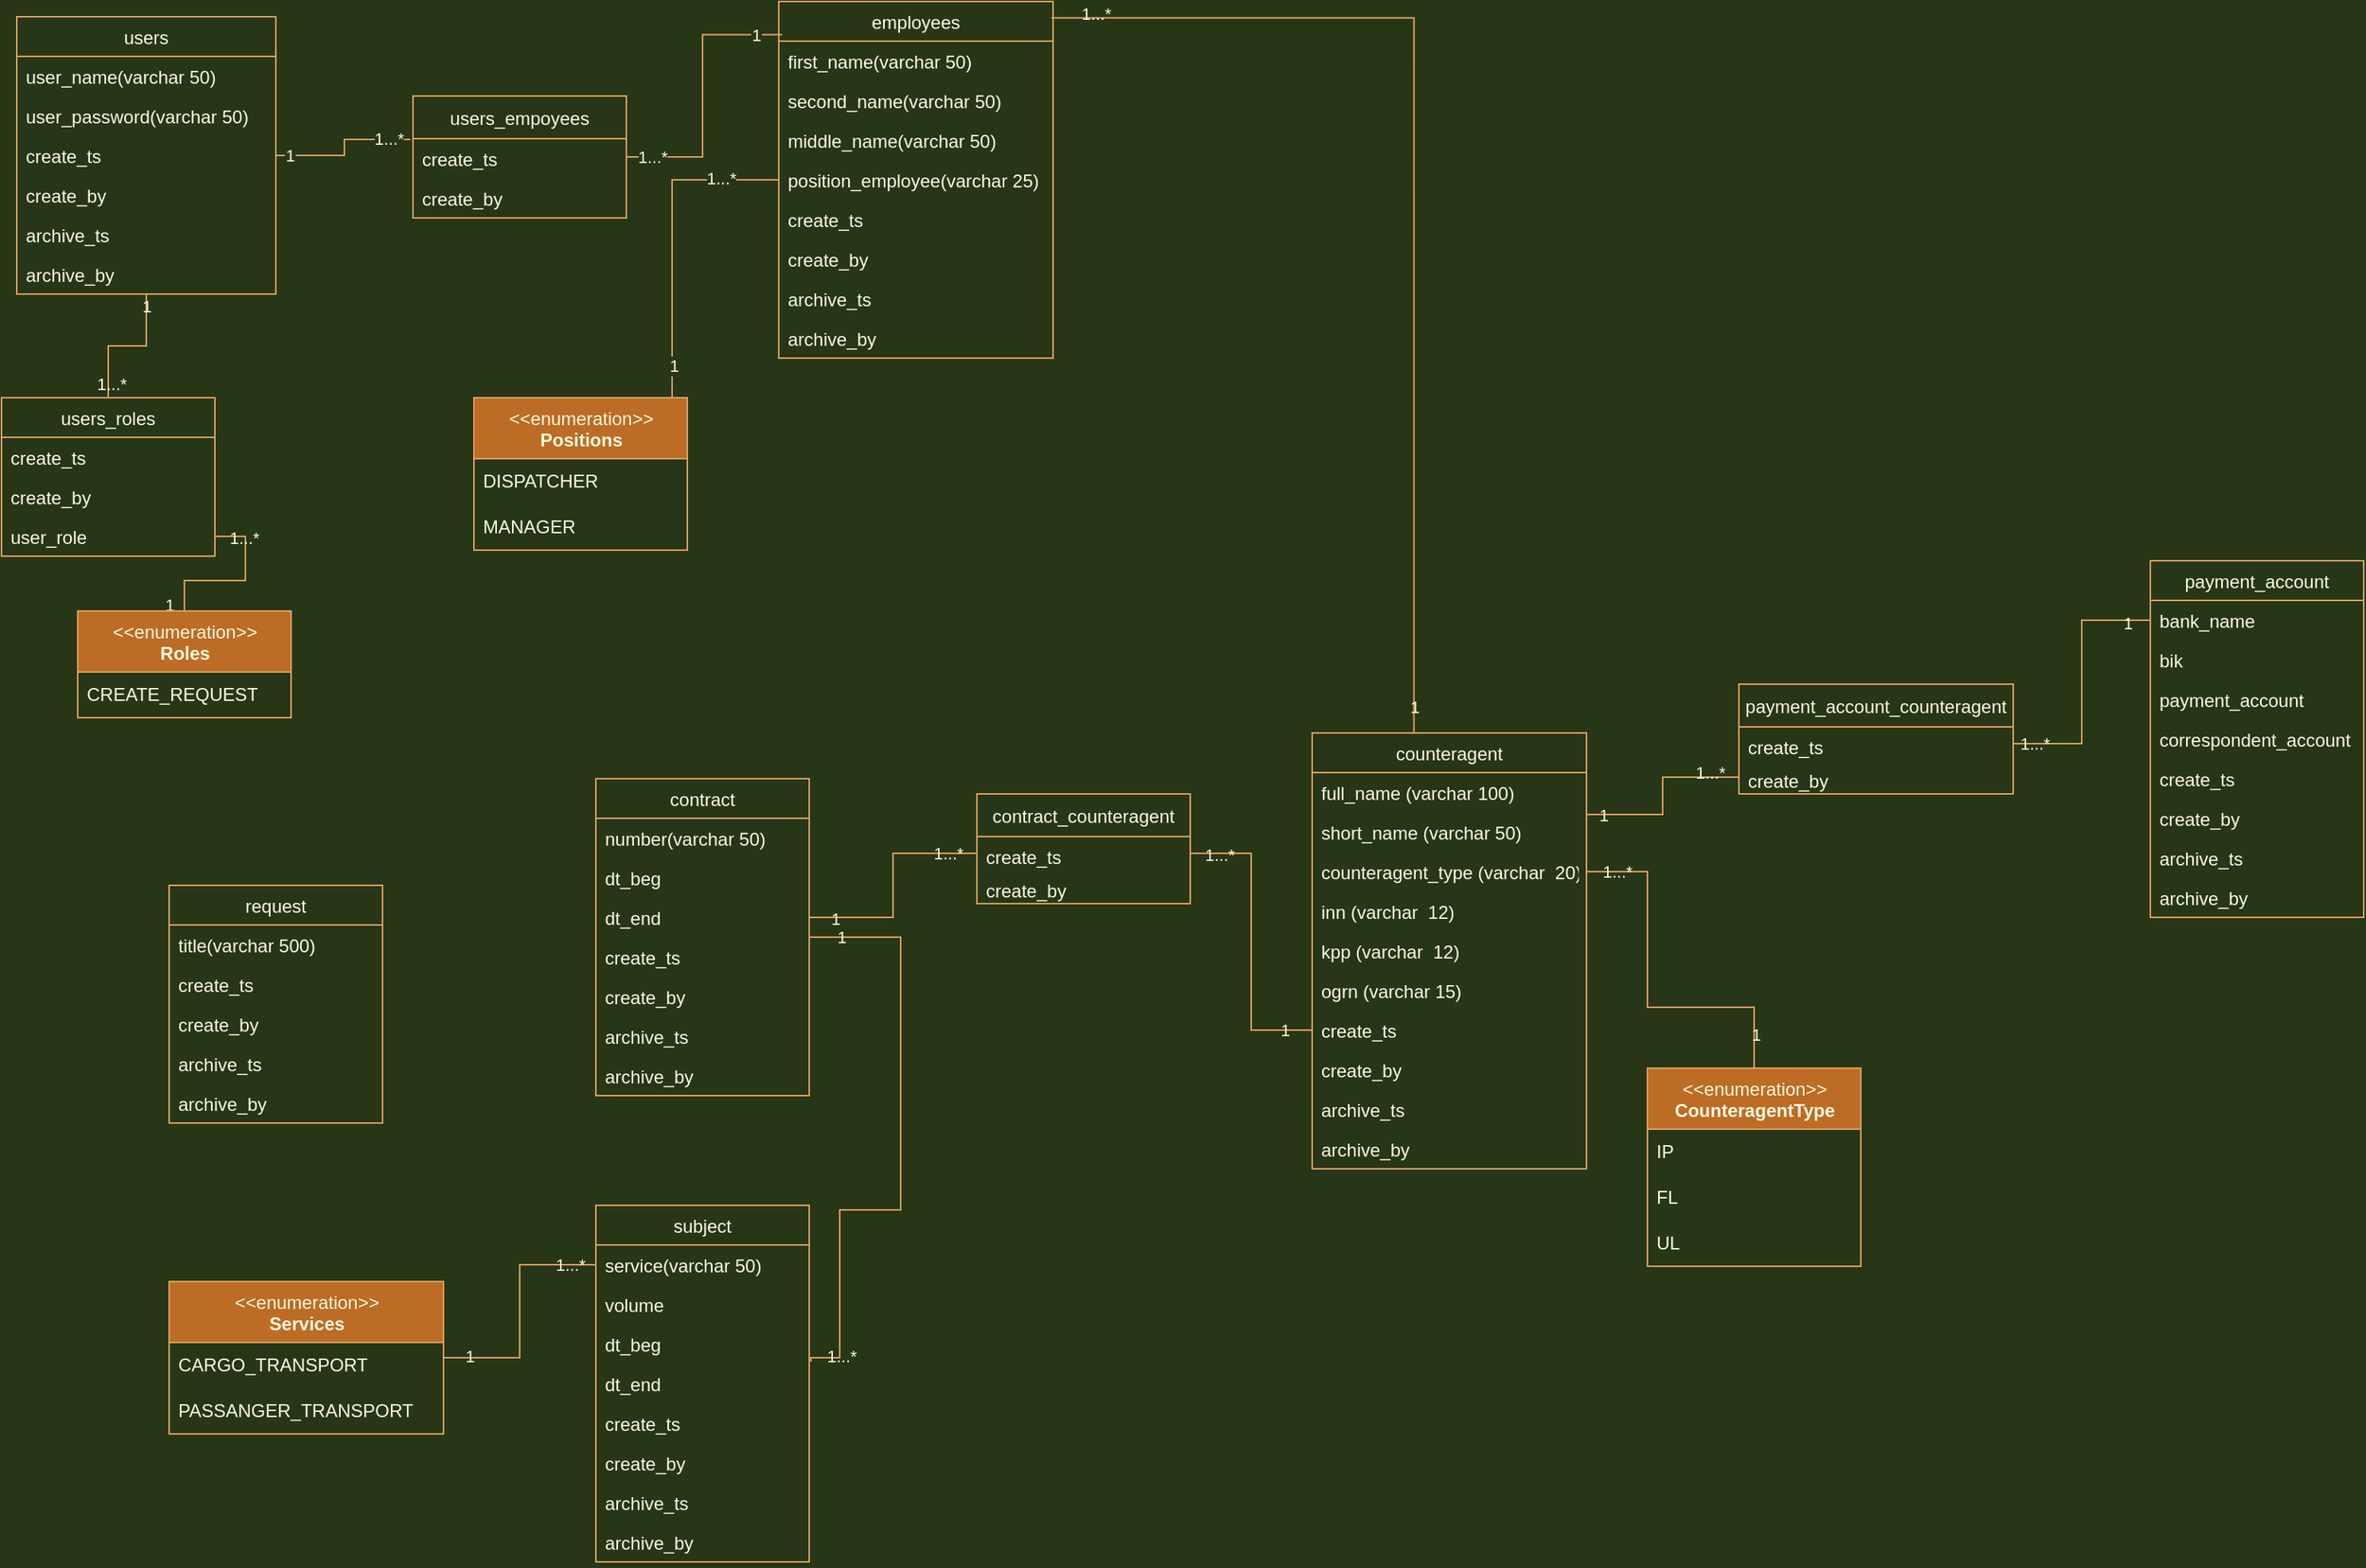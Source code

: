 <mxfile version="16.6.4" type="github" pages="3">
  <diagram name="BD" id="a7904f86-f2b4-8e86-fa97-74104820619b">
    <mxGraphModel dx="2031" dy="1134" grid="1" gridSize="10" guides="1" tooltips="1" connect="1" arrows="1" fold="1" page="1" pageScale="1" pageWidth="2336" pageHeight="1654" background="#283618" math="1" shadow="0">
      <root>
        <mxCell id="0" />
        <mxCell id="1" parent="0" />
        <mxCell id="pmvQU-oShNDmloLE6337-32" style="edgeStyle=orthogonalEdgeStyle;rounded=0;orthogonalLoop=1;jettySize=auto;html=1;entryX=-0.012;entryY=0.356;entryDx=0;entryDy=0;entryPerimeter=0;endArrow=none;endFill=0;labelBackgroundColor=#283618;strokeColor=#DDA15E;fontColor=#FEFAE0;" parent="1" source="pmvQU-oShNDmloLE6337-3" target="pmvQU-oShNDmloLE6337-28" edge="1">
          <mxGeometry relative="1" as="geometry" />
        </mxCell>
        <mxCell id="pmvQU-oShNDmloLE6337-35" value="1" style="edgeLabel;html=1;align=center;verticalAlign=middle;resizable=0;points=[];rounded=0;labelBackgroundColor=#283618;fontColor=#FEFAE0;" parent="pmvQU-oShNDmloLE6337-32" vertex="1" connectable="0">
          <mxGeometry x="-0.801" y="1" relative="1" as="geometry">
            <mxPoint x="-1" y="1" as="offset" />
          </mxGeometry>
        </mxCell>
        <mxCell id="pmvQU-oShNDmloLE6337-36" value="1...*" style="edgeLabel;html=1;align=center;verticalAlign=middle;resizable=0;points=[];rounded=0;labelBackgroundColor=#283618;fontColor=#FEFAE0;" parent="pmvQU-oShNDmloLE6337-32" vertex="1" connectable="0">
          <mxGeometry x="0.701" y="-2" relative="1" as="geometry">
            <mxPoint y="-3" as="offset" />
          </mxGeometry>
        </mxCell>
        <mxCell id="M61hshBPSbIVT_rWYZi9-26" style="edgeStyle=orthogonalEdgeStyle;rounded=0;sketch=0;orthogonalLoop=1;jettySize=auto;html=1;fontColor=#FEFAE0;endArrow=none;endFill=0;strokeColor=#DDA15E;fillColor=#BC6C25;labelBackgroundColor=#283618;" parent="1" source="pmvQU-oShNDmloLE6337-3" target="M61hshBPSbIVT_rWYZi9-22" edge="1">
          <mxGeometry relative="1" as="geometry" />
        </mxCell>
        <mxCell id="M61hshBPSbIVT_rWYZi9-28" value="1" style="edgeLabel;html=1;align=center;verticalAlign=middle;resizable=0;points=[];fontColor=#FEFAE0;labelBackgroundColor=none;" parent="M61hshBPSbIVT_rWYZi9-26" vertex="1" connectable="0">
          <mxGeometry x="-0.441" relative="1" as="geometry">
            <mxPoint y="-18" as="offset" />
          </mxGeometry>
        </mxCell>
        <mxCell id="M61hshBPSbIVT_rWYZi9-29" value="1...*" style="edgeLabel;html=1;align=center;verticalAlign=middle;resizable=0;points=[];fontColor=#FEFAE0;labelBackgroundColor=none;" parent="M61hshBPSbIVT_rWYZi9-26" vertex="1" connectable="0">
          <mxGeometry x="0.809" y="2" relative="1" as="geometry">
            <mxPoint as="offset" />
          </mxGeometry>
        </mxCell>
        <mxCell id="pmvQU-oShNDmloLE6337-3" value="users" style="swimlane;fontStyle=0;childLayout=stackLayout;horizontal=1;startSize=26;fillColor=none;horizontalStack=0;resizeParent=1;resizeParentMax=0;resizeLast=0;collapsible=1;marginBottom=0;rounded=0;strokeColor=#DDA15E;fontColor=#FEFAE0;" parent="1" vertex="1">
          <mxGeometry x="70" y="90" width="170" height="182" as="geometry">
            <mxRectangle x="290" y="180" width="60" height="26" as="alternateBounds" />
          </mxGeometry>
        </mxCell>
        <mxCell id="pmvQU-oShNDmloLE6337-4" value="user_name(varchar 50)" style="text;strokeColor=none;fillColor=none;align=left;verticalAlign=top;spacingLeft=4;spacingRight=4;overflow=hidden;rotatable=0;points=[[0,0.5],[1,0.5]];portConstraint=eastwest;rounded=0;fontColor=#FEFAE0;" parent="pmvQU-oShNDmloLE6337-3" vertex="1">
          <mxGeometry y="26" width="170" height="26" as="geometry" />
        </mxCell>
        <mxCell id="pmvQU-oShNDmloLE6337-5" value="user_password(varchar 50)" style="text;strokeColor=none;fillColor=none;align=left;verticalAlign=top;spacingLeft=4;spacingRight=4;overflow=hidden;rotatable=0;points=[[0,0.5],[1,0.5]];portConstraint=eastwest;rounded=0;fontColor=#FEFAE0;" parent="pmvQU-oShNDmloLE6337-3" vertex="1">
          <mxGeometry y="52" width="170" height="26" as="geometry" />
        </mxCell>
        <mxCell id="pmvQU-oShNDmloLE6337-15" value="create_ts" style="text;strokeColor=none;fillColor=none;align=left;verticalAlign=top;spacingLeft=4;spacingRight=4;overflow=hidden;rotatable=0;points=[[0,0.5],[1,0.5]];portConstraint=eastwest;rounded=0;fontColor=#FEFAE0;" parent="pmvQU-oShNDmloLE6337-3" vertex="1">
          <mxGeometry y="78" width="170" height="26" as="geometry" />
        </mxCell>
        <mxCell id="pmvQU-oShNDmloLE6337-16" value="create_by" style="text;strokeColor=none;fillColor=none;align=left;verticalAlign=top;spacingLeft=4;spacingRight=4;overflow=hidden;rotatable=0;points=[[0,0.5],[1,0.5]];portConstraint=eastwest;rounded=0;fontColor=#FEFAE0;" parent="pmvQU-oShNDmloLE6337-3" vertex="1">
          <mxGeometry y="104" width="170" height="26" as="geometry" />
        </mxCell>
        <mxCell id="pmvQU-oShNDmloLE6337-17" value="archive_ts" style="text;strokeColor=none;fillColor=none;align=left;verticalAlign=top;spacingLeft=4;spacingRight=4;overflow=hidden;rotatable=0;points=[[0,0.5],[1,0.5]];portConstraint=eastwest;rounded=0;fontColor=#FEFAE0;" parent="pmvQU-oShNDmloLE6337-3" vertex="1">
          <mxGeometry y="130" width="170" height="26" as="geometry" />
        </mxCell>
        <mxCell id="pmvQU-oShNDmloLE6337-18" value="archive_by" style="text;strokeColor=none;fillColor=none;align=left;verticalAlign=top;spacingLeft=4;spacingRight=4;overflow=hidden;rotatable=0;points=[[0,0.5],[1,0.5]];portConstraint=eastwest;rounded=0;fontColor=#FEFAE0;" parent="pmvQU-oShNDmloLE6337-3" vertex="1">
          <mxGeometry y="156" width="170" height="26" as="geometry" />
        </mxCell>
        <mxCell id="pmvQU-oShNDmloLE6337-8" value="employees" style="swimlane;fontStyle=0;childLayout=stackLayout;horizontal=1;startSize=26;fillColor=none;horizontalStack=0;resizeParent=1;resizeParentMax=0;resizeLast=0;collapsible=1;marginBottom=0;rounded=0;strokeColor=#DDA15E;fontColor=#FEFAE0;" parent="1" vertex="1">
          <mxGeometry x="570" y="80" width="180" height="234" as="geometry" />
        </mxCell>
        <mxCell id="pmvQU-oShNDmloLE6337-9" value="first_name(varchar 50)" style="text;strokeColor=none;fillColor=none;align=left;verticalAlign=top;spacingLeft=4;spacingRight=4;overflow=hidden;rotatable=0;points=[[0,0.5],[1,0.5]];portConstraint=eastwest;rounded=0;fontColor=#FEFAE0;" parent="pmvQU-oShNDmloLE6337-8" vertex="1">
          <mxGeometry y="26" width="180" height="26" as="geometry" />
        </mxCell>
        <mxCell id="pmvQU-oShNDmloLE6337-10" value="second_name(varchar 50)" style="text;strokeColor=none;fillColor=none;align=left;verticalAlign=top;spacingLeft=4;spacingRight=4;overflow=hidden;rotatable=0;points=[[0,0.5],[1,0.5]];portConstraint=eastwest;rounded=0;fontColor=#FEFAE0;" parent="pmvQU-oShNDmloLE6337-8" vertex="1">
          <mxGeometry y="52" width="180" height="26" as="geometry" />
        </mxCell>
        <mxCell id="pmvQU-oShNDmloLE6337-11" value="middle_name(varchar 50)" style="text;strokeColor=none;fillColor=none;align=left;verticalAlign=top;spacingLeft=4;spacingRight=4;overflow=hidden;rotatable=0;points=[[0,0.5],[1,0.5]];portConstraint=eastwest;rounded=0;fontColor=#FEFAE0;" parent="pmvQU-oShNDmloLE6337-8" vertex="1">
          <mxGeometry y="78" width="180" height="26" as="geometry" />
        </mxCell>
        <mxCell id="pmvQU-oShNDmloLE6337-39" value="position_employee(varchar 25)" style="text;strokeColor=none;fillColor=none;align=left;verticalAlign=top;spacingLeft=4;spacingRight=4;overflow=hidden;rotatable=0;points=[[0,0.5],[1,0.5]];portConstraint=eastwest;rounded=0;fontColor=#FEFAE0;" parent="pmvQU-oShNDmloLE6337-8" vertex="1">
          <mxGeometry y="104" width="180" height="26" as="geometry" />
        </mxCell>
        <mxCell id="pmvQU-oShNDmloLE6337-19" value="create_ts" style="text;strokeColor=none;fillColor=none;align=left;verticalAlign=top;spacingLeft=4;spacingRight=4;overflow=hidden;rotatable=0;points=[[0,0.5],[1,0.5]];portConstraint=eastwest;rounded=0;fontColor=#FEFAE0;" parent="pmvQU-oShNDmloLE6337-8" vertex="1">
          <mxGeometry y="130" width="180" height="26" as="geometry" />
        </mxCell>
        <mxCell id="pmvQU-oShNDmloLE6337-20" value="create_by" style="text;strokeColor=none;fillColor=none;align=left;verticalAlign=top;spacingLeft=4;spacingRight=4;overflow=hidden;rotatable=0;points=[[0,0.5],[1,0.5]];portConstraint=eastwest;rounded=0;fontColor=#FEFAE0;" parent="pmvQU-oShNDmloLE6337-8" vertex="1">
          <mxGeometry y="156" width="180" height="26" as="geometry" />
        </mxCell>
        <mxCell id="pmvQU-oShNDmloLE6337-21" value="archive_ts" style="text;strokeColor=none;fillColor=none;align=left;verticalAlign=top;spacingLeft=4;spacingRight=4;overflow=hidden;rotatable=0;points=[[0,0.5],[1,0.5]];portConstraint=eastwest;rounded=0;fontColor=#FEFAE0;" parent="pmvQU-oShNDmloLE6337-8" vertex="1">
          <mxGeometry y="182" width="180" height="26" as="geometry" />
        </mxCell>
        <mxCell id="pmvQU-oShNDmloLE6337-22" value="archive_by" style="text;strokeColor=none;fillColor=none;align=left;verticalAlign=top;spacingLeft=4;spacingRight=4;overflow=hidden;rotatable=0;points=[[0,0.5],[1,0.5]];portConstraint=eastwest;rounded=0;fontColor=#FEFAE0;" parent="pmvQU-oShNDmloLE6337-8" vertex="1">
          <mxGeometry y="208" width="180" height="26" as="geometry" />
        </mxCell>
        <mxCell id="pmvQU-oShNDmloLE6337-33" style="edgeStyle=orthogonalEdgeStyle;rounded=0;orthogonalLoop=1;jettySize=auto;html=1;entryX=0.012;entryY=0.093;entryDx=0;entryDy=0;entryPerimeter=0;endArrow=none;endFill=0;labelBackgroundColor=#283618;strokeColor=#DDA15E;fontColor=#FEFAE0;" parent="1" source="pmvQU-oShNDmloLE6337-28" target="pmvQU-oShNDmloLE6337-8" edge="1">
          <mxGeometry relative="1" as="geometry" />
        </mxCell>
        <mxCell id="pmvQU-oShNDmloLE6337-37" value="1...*" style="edgeLabel;html=1;align=center;verticalAlign=middle;resizable=0;points=[];rounded=0;labelBackgroundColor=#283618;fontColor=#FEFAE0;" parent="pmvQU-oShNDmloLE6337-33" vertex="1" connectable="0">
          <mxGeometry x="-0.817" y="-2" relative="1" as="geometry">
            <mxPoint y="-2" as="offset" />
          </mxGeometry>
        </mxCell>
        <mxCell id="pmvQU-oShNDmloLE6337-38" value="1" style="edgeLabel;html=1;align=center;verticalAlign=middle;resizable=0;points=[];rounded=0;labelBackgroundColor=#283618;fontColor=#FEFAE0;" parent="pmvQU-oShNDmloLE6337-33" vertex="1" connectable="0">
          <mxGeometry x="0.812" relative="1" as="geometry">
            <mxPoint as="offset" />
          </mxGeometry>
        </mxCell>
        <mxCell id="pmvQU-oShNDmloLE6337-28" value="users_empoyees" style="swimlane;fontStyle=0;childLayout=stackLayout;horizontal=1;startSize=28;fillColor=none;horizontalStack=0;resizeParent=1;resizeParentMax=0;resizeLast=0;collapsible=1;marginBottom=0;rounded=0;strokeColor=#DDA15E;fontColor=#FEFAE0;" parent="1" vertex="1">
          <mxGeometry x="330" y="142" width="140" height="80" as="geometry" />
        </mxCell>
        <mxCell id="M61hshBPSbIVT_rWYZi9-5" value="create_ts" style="text;strokeColor=none;fillColor=none;align=left;verticalAlign=top;spacingLeft=4;spacingRight=4;overflow=hidden;rotatable=0;points=[[0,0.5],[1,0.5]];portConstraint=eastwest;rounded=0;fontColor=#FEFAE0;" parent="pmvQU-oShNDmloLE6337-28" vertex="1">
          <mxGeometry y="28" width="140" height="52" as="geometry" />
        </mxCell>
        <mxCell id="pmvQU-oShNDmloLE6337-47" style="edgeStyle=orthogonalEdgeStyle;rounded=0;orthogonalLoop=1;jettySize=auto;html=1;endArrow=none;endFill=0;labelBackgroundColor=#283618;strokeColor=#DDA15E;fontColor=#FEFAE0;entryX=0;entryY=0.5;entryDx=0;entryDy=0;" parent="1" source="pmvQU-oShNDmloLE6337-45" target="pmvQU-oShNDmloLE6337-39" edge="1">
          <mxGeometry relative="1" as="geometry">
            <Array as="points">
              <mxPoint x="500" y="197" />
            </Array>
          </mxGeometry>
        </mxCell>
        <mxCell id="pmvQU-oShNDmloLE6337-48" value="1" style="edgeLabel;html=1;align=center;verticalAlign=middle;resizable=0;points=[];rounded=0;labelBackgroundColor=#283618;fontColor=#FEFAE0;" parent="pmvQU-oShNDmloLE6337-47" vertex="1" connectable="0">
          <mxGeometry x="-0.804" y="-1" relative="1" as="geometry">
            <mxPoint as="offset" />
          </mxGeometry>
        </mxCell>
        <mxCell id="pmvQU-oShNDmloLE6337-49" value="1...*" style="edgeLabel;html=1;align=center;verticalAlign=middle;resizable=0;points=[];rounded=0;labelBackgroundColor=#283618;fontColor=#FEFAE0;" parent="pmvQU-oShNDmloLE6337-47" vertex="1" connectable="0">
          <mxGeometry x="0.643" y="1" relative="1" as="geometry">
            <mxPoint as="offset" />
          </mxGeometry>
        </mxCell>
        <mxCell id="pmvQU-oShNDmloLE6337-45" value="&amp;lt;&amp;lt;enumeration&amp;gt;&amp;gt;&lt;br&gt;&lt;b&gt;Positions&lt;/b&gt;" style="swimlane;fontStyle=0;align=center;verticalAlign=top;childLayout=stackLayout;horizontal=1;startSize=40;horizontalStack=0;resizeParent=1;resizeParentMax=0;resizeLast=0;collapsible=0;marginBottom=0;html=1;rounded=0;fillColor=#BC6C25;strokeColor=#DDA15E;fontColor=#FEFAE0;" parent="1" vertex="1">
          <mxGeometry x="370" y="340" width="140" height="100" as="geometry" />
        </mxCell>
        <mxCell id="pmvQU-oShNDmloLE6337-46" value="DISPATCHER" style="text;html=1;strokeColor=none;fillColor=none;align=left;verticalAlign=middle;spacingLeft=4;spacingRight=4;overflow=hidden;rotatable=0;points=[[0,0.5],[1,0.5]];portConstraint=eastwest;rounded=0;fontColor=#FEFAE0;" parent="pmvQU-oShNDmloLE6337-45" vertex="1">
          <mxGeometry y="40" width="140" height="30" as="geometry" />
        </mxCell>
        <mxCell id="pmvQU-oShNDmloLE6337-54" value="MANAGER" style="text;html=1;strokeColor=none;fillColor=none;align=left;verticalAlign=middle;spacingLeft=4;spacingRight=4;overflow=hidden;rotatable=0;points=[[0,0.5],[1,0.5]];portConstraint=eastwest;rounded=0;fontColor=#FEFAE0;" parent="pmvQU-oShNDmloLE6337-45" vertex="1">
          <mxGeometry y="70" width="140" height="30" as="geometry" />
        </mxCell>
        <mxCell id="pmvQU-oShNDmloLE6337-50" value="request" style="swimlane;fontStyle=0;childLayout=stackLayout;horizontal=1;startSize=26;fillColor=none;horizontalStack=0;resizeParent=1;resizeParentMax=0;resizeLast=0;collapsible=1;marginBottom=0;rounded=0;sketch=0;fontColor=#FEFAE0;strokeColor=#DDA15E;" parent="1" vertex="1">
          <mxGeometry x="170" y="660" width="140" height="156" as="geometry" />
        </mxCell>
        <mxCell id="pmvQU-oShNDmloLE6337-51" value="title(varchar 500)" style="text;strokeColor=none;fillColor=none;align=left;verticalAlign=top;spacingLeft=4;spacingRight=4;overflow=hidden;rotatable=0;points=[[0,0.5],[1,0.5]];portConstraint=eastwest;rounded=0;sketch=0;fontColor=#FEFAE0;" parent="pmvQU-oShNDmloLE6337-50" vertex="1">
          <mxGeometry y="26" width="140" height="26" as="geometry" />
        </mxCell>
        <mxCell id="pmvQU-oShNDmloLE6337-52" value="create_ts" style="text;strokeColor=none;fillColor=none;align=left;verticalAlign=top;spacingLeft=4;spacingRight=4;overflow=hidden;rotatable=0;points=[[0,0.5],[1,0.5]];portConstraint=eastwest;rounded=0;sketch=0;fontColor=#FEFAE0;" parent="pmvQU-oShNDmloLE6337-50" vertex="1">
          <mxGeometry y="52" width="140" height="26" as="geometry" />
        </mxCell>
        <mxCell id="pmvQU-oShNDmloLE6337-53" value="create_by" style="text;strokeColor=none;fillColor=none;align=left;verticalAlign=top;spacingLeft=4;spacingRight=4;overflow=hidden;rotatable=0;points=[[0,0.5],[1,0.5]];portConstraint=eastwest;rounded=0;sketch=0;fontColor=#FEFAE0;" parent="pmvQU-oShNDmloLE6337-50" vertex="1">
          <mxGeometry y="78" width="140" height="26" as="geometry" />
        </mxCell>
        <mxCell id="TQA2L1eO1uGM4Mxu6pnW-1" value="archive_ts" style="text;strokeColor=none;fillColor=none;align=left;verticalAlign=top;spacingLeft=4;spacingRight=4;overflow=hidden;rotatable=0;points=[[0,0.5],[1,0.5]];portConstraint=eastwest;rounded=0;sketch=0;fontColor=#FEFAE0;" parent="pmvQU-oShNDmloLE6337-50" vertex="1">
          <mxGeometry y="104" width="140" height="26" as="geometry" />
        </mxCell>
        <mxCell id="TQA2L1eO1uGM4Mxu6pnW-2" value="archive_by" style="text;strokeColor=none;fillColor=none;align=left;verticalAlign=top;spacingLeft=4;spacingRight=4;overflow=hidden;rotatable=0;points=[[0,0.5],[1,0.5]];portConstraint=eastwest;rounded=0;sketch=0;fontColor=#FEFAE0;" parent="pmvQU-oShNDmloLE6337-50" vertex="1">
          <mxGeometry y="130" width="140" height="26" as="geometry" />
        </mxCell>
        <mxCell id="M61hshBPSbIVT_rWYZi9-27" style="edgeStyle=orthogonalEdgeStyle;rounded=0;sketch=0;orthogonalLoop=1;jettySize=auto;html=1;fontColor=#FEFAE0;endArrow=none;endFill=0;strokeColor=#DDA15E;fillColor=#BC6C25;labelBackgroundColor=#283618;" parent="1" source="M61hshBPSbIVT_rWYZi9-1" target="Im9dq_LFWC_BflZ1RZl1-34" edge="1">
          <mxGeometry relative="1" as="geometry">
            <mxPoint x="120" y="430" as="targetPoint" />
          </mxGeometry>
        </mxCell>
        <mxCell id="M61hshBPSbIVT_rWYZi9-30" value="1...*" style="edgeLabel;html=1;align=center;verticalAlign=middle;resizable=0;points=[];fontColor=#FEFAE0;labelBackgroundColor=none;" parent="M61hshBPSbIVT_rWYZi9-27" vertex="1" connectable="0">
          <mxGeometry x="0.613" y="1" relative="1" as="geometry">
            <mxPoint as="offset" />
          </mxGeometry>
        </mxCell>
        <mxCell id="M61hshBPSbIVT_rWYZi9-31" value="1" style="edgeLabel;html=1;align=center;verticalAlign=middle;resizable=0;points=[];fontColor=#FEFAE0;labelBackgroundColor=none;" parent="M61hshBPSbIVT_rWYZi9-27" vertex="1" connectable="0">
          <mxGeometry x="-0.64" relative="1" as="geometry">
            <mxPoint x="-10" y="15" as="offset" />
          </mxGeometry>
        </mxCell>
        <mxCell id="M61hshBPSbIVT_rWYZi9-1" value="&amp;lt;&amp;lt;enumeration&amp;gt;&amp;gt;&lt;br&gt;&lt;b&gt;Roles&lt;/b&gt;" style="swimlane;fontStyle=0;align=center;verticalAlign=top;childLayout=stackLayout;horizontal=1;startSize=40;horizontalStack=0;resizeParent=1;resizeParentMax=0;resizeLast=0;collapsible=0;marginBottom=0;html=1;rounded=0;sketch=0;fontColor=#FEFAE0;strokeColor=#DDA15E;fillColor=#BC6C25;" parent="1" vertex="1">
          <mxGeometry x="110" y="480" width="140" height="70" as="geometry" />
        </mxCell>
        <mxCell id="M61hshBPSbIVT_rWYZi9-2" value="CREATE_REQUEST" style="text;html=1;strokeColor=none;fillColor=none;align=left;verticalAlign=middle;spacingLeft=4;spacingRight=4;overflow=hidden;rotatable=0;points=[[0,0.5],[1,0.5]];portConstraint=eastwest;rounded=0;sketch=0;fontColor=#FEFAE0;" parent="M61hshBPSbIVT_rWYZi9-1" vertex="1">
          <mxGeometry y="40" width="140" height="30" as="geometry" />
        </mxCell>
        <mxCell id="M61hshBPSbIVT_rWYZi9-6" value="create_by" style="text;strokeColor=none;fillColor=none;align=left;verticalAlign=top;spacingLeft=4;spacingRight=4;overflow=hidden;rotatable=0;points=[[0,0.5],[1,0.5]];portConstraint=eastwest;rounded=0;fontColor=#FEFAE0;" parent="1" vertex="1">
          <mxGeometry x="330" y="196" width="140" height="26" as="geometry" />
        </mxCell>
        <mxCell id="M61hshBPSbIVT_rWYZi9-22" value="users_roles" style="swimlane;fontStyle=0;childLayout=stackLayout;horizontal=1;startSize=26;fillColor=none;horizontalStack=0;resizeParent=1;resizeParentMax=0;resizeLast=0;collapsible=1;marginBottom=0;rounded=0;labelBackgroundColor=none;sketch=0;fontColor=#FEFAE0;strokeColor=#DDA15E;" parent="1" vertex="1">
          <mxGeometry x="60" y="340" width="140" height="104" as="geometry" />
        </mxCell>
        <mxCell id="M61hshBPSbIVT_rWYZi9-23" value="create_ts" style="text;strokeColor=none;fillColor=none;align=left;verticalAlign=top;spacingLeft=4;spacingRight=4;overflow=hidden;rotatable=0;points=[[0,0.5],[1,0.5]];portConstraint=eastwest;rounded=0;labelBackgroundColor=none;sketch=0;fontColor=#FEFAE0;" parent="M61hshBPSbIVT_rWYZi9-22" vertex="1">
          <mxGeometry y="26" width="140" height="26" as="geometry" />
        </mxCell>
        <mxCell id="M61hshBPSbIVT_rWYZi9-24" value="create_by" style="text;strokeColor=none;fillColor=none;align=left;verticalAlign=top;spacingLeft=4;spacingRight=4;overflow=hidden;rotatable=0;points=[[0,0.5],[1,0.5]];portConstraint=eastwest;rounded=0;labelBackgroundColor=none;sketch=0;fontColor=#FEFAE0;" parent="M61hshBPSbIVT_rWYZi9-22" vertex="1">
          <mxGeometry y="52" width="140" height="26" as="geometry" />
        </mxCell>
        <mxCell id="Im9dq_LFWC_BflZ1RZl1-34" value="user_role" style="text;strokeColor=none;fillColor=none;align=left;verticalAlign=top;spacingLeft=4;spacingRight=4;overflow=hidden;rotatable=0;points=[[0,0.5],[1,0.5]];portConstraint=eastwest;rounded=0;labelBackgroundColor=none;sketch=0;fontColor=#FEFAE0;" vertex="1" parent="M61hshBPSbIVT_rWYZi9-22">
          <mxGeometry y="78" width="140" height="26" as="geometry" />
        </mxCell>
        <mxCell id="Im9dq_LFWC_BflZ1RZl1-24" style="edgeStyle=orthogonalEdgeStyle;rounded=0;sketch=0;orthogonalLoop=1;jettySize=auto;html=1;entryX=1.008;entryY=-0.055;entryDx=0;entryDy=0;entryPerimeter=0;fontColor=#FEFAE0;strokeColor=#DDA15E;fillColor=#BC6C25;endArrow=none;endFill=0;" edge="1" parent="1" source="moiqAo9qeOepHisVoUqv-1" target="Im9dq_LFWC_BflZ1RZl1-4">
          <mxGeometry relative="1" as="geometry">
            <Array as="points">
              <mxPoint x="650" y="694" />
              <mxPoint x="650" y="873" />
              <mxPoint x="610" y="873" />
              <mxPoint x="610" y="970" />
              <mxPoint x="591" y="970" />
            </Array>
          </mxGeometry>
        </mxCell>
        <mxCell id="Im9dq_LFWC_BflZ1RZl1-25" value="1" style="edgeLabel;html=1;align=center;verticalAlign=middle;resizable=0;points=[];fontColor=#FEFAE0;labelBackgroundColor=none;" vertex="1" connectable="0" parent="Im9dq_LFWC_BflZ1RZl1-24">
          <mxGeometry x="-0.898" relative="1" as="geometry">
            <mxPoint as="offset" />
          </mxGeometry>
        </mxCell>
        <mxCell id="Im9dq_LFWC_BflZ1RZl1-26" value="1...*" style="edgeLabel;html=1;align=center;verticalAlign=middle;resizable=0;points=[];fontColor=#FEFAE0;labelBackgroundColor=none;" vertex="1" connectable="0" parent="Im9dq_LFWC_BflZ1RZl1-24">
          <mxGeometry x="0.887" y="1" relative="1" as="geometry">
            <mxPoint as="offset" />
          </mxGeometry>
        </mxCell>
        <mxCell id="moiqAo9qeOepHisVoUqv-1" value="contract" style="swimlane;fontStyle=0;childLayout=stackLayout;horizontal=1;startSize=26;fillColor=none;horizontalStack=0;resizeParent=1;resizeParentMax=0;resizeLast=0;collapsible=1;marginBottom=0;strokeColor=#DDA15E;fontColor=#FEFAE0;" parent="1" vertex="1">
          <mxGeometry x="450" y="590" width="140" height="208" as="geometry" />
        </mxCell>
        <mxCell id="moiqAo9qeOepHisVoUqv-2" value="number(varchar 50)" style="text;strokeColor=none;fillColor=none;align=left;verticalAlign=top;spacingLeft=4;spacingRight=4;overflow=hidden;rotatable=0;points=[[0,0.5],[1,0.5]];portConstraint=eastwest;fontColor=#FEFAE0;" parent="moiqAo9qeOepHisVoUqv-1" vertex="1">
          <mxGeometry y="26" width="140" height="26" as="geometry" />
        </mxCell>
        <mxCell id="moiqAo9qeOepHisVoUqv-3" value="dt_beg" style="text;strokeColor=none;fillColor=none;align=left;verticalAlign=top;spacingLeft=4;spacingRight=4;overflow=hidden;rotatable=0;points=[[0,0.5],[1,0.5]];portConstraint=eastwest;fontColor=#FEFAE0;" parent="moiqAo9qeOepHisVoUqv-1" vertex="1">
          <mxGeometry y="52" width="140" height="26" as="geometry" />
        </mxCell>
        <mxCell id="moiqAo9qeOepHisVoUqv-4" value="dt_end" style="text;strokeColor=none;fillColor=none;align=left;verticalAlign=top;spacingLeft=4;spacingRight=4;overflow=hidden;rotatable=0;points=[[0,0.5],[1,0.5]];portConstraint=eastwest;fontColor=#FEFAE0;" parent="moiqAo9qeOepHisVoUqv-1" vertex="1">
          <mxGeometry y="78" width="140" height="26" as="geometry" />
        </mxCell>
        <mxCell id="moiqAo9qeOepHisVoUqv-5" value="create_ts" style="text;strokeColor=none;fillColor=none;align=left;verticalAlign=top;spacingLeft=4;spacingRight=4;overflow=hidden;rotatable=0;points=[[0,0.5],[1,0.5]];portConstraint=eastwest;fontColor=#FEFAE0;" parent="moiqAo9qeOepHisVoUqv-1" vertex="1">
          <mxGeometry y="104" width="140" height="26" as="geometry" />
        </mxCell>
        <mxCell id="moiqAo9qeOepHisVoUqv-6" value="create_by" style="text;strokeColor=none;fillColor=none;align=left;verticalAlign=top;spacingLeft=4;spacingRight=4;overflow=hidden;rotatable=0;points=[[0,0.5],[1,0.5]];portConstraint=eastwest;fontColor=#FEFAE0;" parent="moiqAo9qeOepHisVoUqv-1" vertex="1">
          <mxGeometry y="130" width="140" height="26" as="geometry" />
        </mxCell>
        <mxCell id="moiqAo9qeOepHisVoUqv-7" value="archive_ts" style="text;strokeColor=none;fillColor=none;align=left;verticalAlign=top;spacingLeft=4;spacingRight=4;overflow=hidden;rotatable=0;points=[[0,0.5],[1,0.5]];portConstraint=eastwest;fontColor=#FEFAE0;" parent="moiqAo9qeOepHisVoUqv-1" vertex="1">
          <mxGeometry y="156" width="140" height="26" as="geometry" />
        </mxCell>
        <mxCell id="moiqAo9qeOepHisVoUqv-8" value="archive_by" style="text;strokeColor=none;fillColor=none;align=left;verticalAlign=top;spacingLeft=4;spacingRight=4;overflow=hidden;rotatable=0;points=[[0,0.5],[1,0.5]];portConstraint=eastwest;fontColor=#FEFAE0;" parent="moiqAo9qeOepHisVoUqv-1" vertex="1">
          <mxGeometry y="182" width="140" height="26" as="geometry" />
        </mxCell>
        <mxCell id="moiqAo9qeOepHisVoUqv-9" value="counteragent" style="swimlane;fontStyle=0;childLayout=stackLayout;horizontal=1;startSize=26;fillColor=none;horizontalStack=0;resizeParent=1;resizeParentMax=0;resizeLast=0;collapsible=1;marginBottom=0;strokeColor=#DDA15E;fontColor=#FEFAE0;" parent="1" vertex="1">
          <mxGeometry x="920" y="560" width="180" height="286" as="geometry" />
        </mxCell>
        <mxCell id="moiqAo9qeOepHisVoUqv-10" value="full_name (varchar 100)" style="text;strokeColor=none;fillColor=none;align=left;verticalAlign=top;spacingLeft=4;spacingRight=4;overflow=hidden;rotatable=0;points=[[0,0.5],[1,0.5]];portConstraint=eastwest;fontColor=#FEFAE0;" parent="moiqAo9qeOepHisVoUqv-9" vertex="1">
          <mxGeometry y="26" width="180" height="26" as="geometry" />
        </mxCell>
        <mxCell id="moiqAo9qeOepHisVoUqv-11" value="short_name (varchar 50)" style="text;strokeColor=none;fillColor=none;align=left;verticalAlign=top;spacingLeft=4;spacingRight=4;overflow=hidden;rotatable=0;points=[[0,0.5],[1,0.5]];portConstraint=eastwest;fontColor=#FEFAE0;" parent="moiqAo9qeOepHisVoUqv-9" vertex="1">
          <mxGeometry y="52" width="180" height="26" as="geometry" />
        </mxCell>
        <mxCell id="moiqAo9qeOepHisVoUqv-12" value="counteragent_type (varchar  20)" style="text;strokeColor=none;fillColor=none;align=left;verticalAlign=top;spacingLeft=4;spacingRight=4;overflow=hidden;rotatable=0;points=[[0,0.5],[1,0.5]];portConstraint=eastwest;fontColor=#FEFAE0;" parent="moiqAo9qeOepHisVoUqv-9" vertex="1">
          <mxGeometry y="78" width="180" height="26" as="geometry" />
        </mxCell>
        <mxCell id="4cSfqX0paLDenirKg2X7-38" value="inn (varchar  12)" style="text;strokeColor=none;fillColor=none;align=left;verticalAlign=top;spacingLeft=4;spacingRight=4;overflow=hidden;rotatable=0;points=[[0,0.5],[1,0.5]];portConstraint=eastwest;fontColor=#FEFAE0;" parent="moiqAo9qeOepHisVoUqv-9" vertex="1">
          <mxGeometry y="104" width="180" height="26" as="geometry" />
        </mxCell>
        <mxCell id="4cSfqX0paLDenirKg2X7-39" value="kpp (varchar  12)" style="text;strokeColor=none;fillColor=none;align=left;verticalAlign=top;spacingLeft=4;spacingRight=4;overflow=hidden;rotatable=0;points=[[0,0.5],[1,0.5]];portConstraint=eastwest;fontColor=#FEFAE0;" parent="moiqAo9qeOepHisVoUqv-9" vertex="1">
          <mxGeometry y="130" width="180" height="26" as="geometry" />
        </mxCell>
        <mxCell id="4cSfqX0paLDenirKg2X7-40" value="ogrn (varchar 15)" style="text;strokeColor=none;fillColor=none;align=left;verticalAlign=top;spacingLeft=4;spacingRight=4;overflow=hidden;rotatable=0;points=[[0,0.5],[1,0.5]];portConstraint=eastwest;fontColor=#FEFAE0;" parent="moiqAo9qeOepHisVoUqv-9" vertex="1">
          <mxGeometry y="156" width="180" height="26" as="geometry" />
        </mxCell>
        <mxCell id="moiqAo9qeOepHisVoUqv-13" value="create_ts" style="text;strokeColor=none;fillColor=none;align=left;verticalAlign=top;spacingLeft=4;spacingRight=4;overflow=hidden;rotatable=0;points=[[0,0.5],[1,0.5]];portConstraint=eastwest;fontColor=#FEFAE0;" parent="moiqAo9qeOepHisVoUqv-9" vertex="1">
          <mxGeometry y="182" width="180" height="26" as="geometry" />
        </mxCell>
        <mxCell id="moiqAo9qeOepHisVoUqv-14" value="create_by" style="text;strokeColor=none;fillColor=none;align=left;verticalAlign=top;spacingLeft=4;spacingRight=4;overflow=hidden;rotatable=0;points=[[0,0.5],[1,0.5]];portConstraint=eastwest;fontColor=#FEFAE0;" parent="moiqAo9qeOepHisVoUqv-9" vertex="1">
          <mxGeometry y="208" width="180" height="26" as="geometry" />
        </mxCell>
        <mxCell id="moiqAo9qeOepHisVoUqv-15" value="archive_ts" style="text;strokeColor=none;fillColor=none;align=left;verticalAlign=top;spacingLeft=4;spacingRight=4;overflow=hidden;rotatable=0;points=[[0,0.5],[1,0.5]];portConstraint=eastwest;fontColor=#FEFAE0;" parent="moiqAo9qeOepHisVoUqv-9" vertex="1">
          <mxGeometry y="234" width="180" height="26" as="geometry" />
        </mxCell>
        <mxCell id="moiqAo9qeOepHisVoUqv-16" value="archive_by" style="text;strokeColor=none;fillColor=none;align=left;verticalAlign=top;spacingLeft=4;spacingRight=4;overflow=hidden;rotatable=0;points=[[0,0.5],[1,0.5]];portConstraint=eastwest;fontColor=#FEFAE0;" parent="moiqAo9qeOepHisVoUqv-9" vertex="1">
          <mxGeometry y="260" width="180" height="26" as="geometry" />
        </mxCell>
        <mxCell id="moiqAo9qeOepHisVoUqv-17" value="contract_counteragent" style="swimlane;fontStyle=0;childLayout=stackLayout;horizontal=1;startSize=28;fillColor=none;horizontalStack=0;resizeParent=1;resizeParentMax=0;resizeLast=0;collapsible=1;marginBottom=0;rounded=0;strokeColor=#DDA15E;fontColor=#FEFAE0;" parent="1" vertex="1">
          <mxGeometry x="700" y="600" width="140" height="72" as="geometry" />
        </mxCell>
        <mxCell id="moiqAo9qeOepHisVoUqv-18" value="create_ts" style="text;strokeColor=none;fillColor=none;align=left;verticalAlign=top;spacingLeft=4;spacingRight=4;overflow=hidden;rotatable=0;points=[[0,0.5],[1,0.5]];portConstraint=eastwest;rounded=0;fontColor=#FEFAE0;" parent="moiqAo9qeOepHisVoUqv-17" vertex="1">
          <mxGeometry y="28" width="140" height="22" as="geometry" />
        </mxCell>
        <mxCell id="moiqAo9qeOepHisVoUqv-19" value="create_by" style="text;strokeColor=none;fillColor=none;align=left;verticalAlign=top;spacingLeft=4;spacingRight=4;overflow=hidden;rotatable=0;points=[[0,0.5],[1,0.5]];portConstraint=eastwest;rounded=0;fontColor=#FEFAE0;" parent="moiqAo9qeOepHisVoUqv-17" vertex="1">
          <mxGeometry y="50" width="140" height="22" as="geometry" />
        </mxCell>
        <mxCell id="moiqAo9qeOepHisVoUqv-20" style="edgeStyle=orthogonalEdgeStyle;rounded=0;sketch=0;orthogonalLoop=1;jettySize=auto;html=1;entryX=0;entryY=0.5;entryDx=0;entryDy=0;fontColor=#FEFAE0;strokeColor=#DDA15E;fillColor=#BC6C25;endArrow=none;endFill=0;labelBackgroundColor=#283618;" parent="1" source="moiqAo9qeOepHisVoUqv-4" target="moiqAo9qeOepHisVoUqv-18" edge="1">
          <mxGeometry relative="1" as="geometry" />
        </mxCell>
        <mxCell id="moiqAo9qeOepHisVoUqv-22" value="1" style="edgeLabel;html=1;align=center;verticalAlign=middle;resizable=0;points=[];fontColor=#FEFAE0;labelBackgroundColor=none;" parent="moiqAo9qeOepHisVoUqv-20" vertex="1" connectable="0">
          <mxGeometry x="-0.776" y="-1" relative="1" as="geometry">
            <mxPoint as="offset" />
          </mxGeometry>
        </mxCell>
        <mxCell id="moiqAo9qeOepHisVoUqv-23" value="1...*" style="edgeLabel;html=1;align=center;verticalAlign=middle;resizable=0;points=[];fontColor=#FEFAE0;labelBackgroundColor=none;" parent="moiqAo9qeOepHisVoUqv-20" vertex="1" connectable="0">
          <mxGeometry x="0.746" relative="1" as="geometry">
            <mxPoint as="offset" />
          </mxGeometry>
        </mxCell>
        <mxCell id="moiqAo9qeOepHisVoUqv-21" style="edgeStyle=orthogonalEdgeStyle;rounded=0;sketch=0;orthogonalLoop=1;jettySize=auto;html=1;entryX=1;entryY=0.5;entryDx=0;entryDy=0;fontColor=#FEFAE0;endArrow=none;endFill=0;strokeColor=#DDA15E;fillColor=#BC6C25;labelBackgroundColor=#283618;" parent="1" source="moiqAo9qeOepHisVoUqv-13" target="moiqAo9qeOepHisVoUqv-18" edge="1">
          <mxGeometry relative="1" as="geometry" />
        </mxCell>
        <mxCell id="moiqAo9qeOepHisVoUqv-24" value="1...*" style="edgeLabel;html=1;align=center;verticalAlign=middle;resizable=0;points=[];fontColor=#FEFAE0;labelBackgroundColor=none;" parent="moiqAo9qeOepHisVoUqv-21" vertex="1" connectable="0">
          <mxGeometry x="0.807" y="1" relative="1" as="geometry">
            <mxPoint as="offset" />
          </mxGeometry>
        </mxCell>
        <mxCell id="moiqAo9qeOepHisVoUqv-25" value="1" style="edgeLabel;html=1;align=center;verticalAlign=middle;resizable=0;points=[];fontColor=#FEFAE0;labelBackgroundColor=none;" parent="moiqAo9qeOepHisVoUqv-21" vertex="1" connectable="0">
          <mxGeometry x="-0.812" relative="1" as="geometry">
            <mxPoint as="offset" />
          </mxGeometry>
        </mxCell>
        <mxCell id="moiqAo9qeOepHisVoUqv-26" value="&amp;lt;&amp;lt;enumeration&amp;gt;&amp;gt;&lt;br&gt;&lt;b&gt;CounteragentType&lt;/b&gt;" style="swimlane;fontStyle=0;align=center;verticalAlign=top;childLayout=stackLayout;horizontal=1;startSize=40;horizontalStack=0;resizeParent=1;resizeParentMax=0;resizeLast=0;collapsible=0;marginBottom=0;html=1;rounded=0;fillColor=#BC6C25;strokeColor=#DDA15E;fontColor=#FEFAE0;" parent="1" vertex="1">
          <mxGeometry x="1140" y="780" width="140" height="130" as="geometry" />
        </mxCell>
        <mxCell id="moiqAo9qeOepHisVoUqv-27" value="IP" style="text;html=1;strokeColor=none;fillColor=none;align=left;verticalAlign=middle;spacingLeft=4;spacingRight=4;overflow=hidden;rotatable=0;points=[[0,0.5],[1,0.5]];portConstraint=eastwest;rounded=0;fontColor=#FEFAE0;" parent="moiqAo9qeOepHisVoUqv-26" vertex="1">
          <mxGeometry y="40" width="140" height="30" as="geometry" />
        </mxCell>
        <mxCell id="moiqAo9qeOepHisVoUqv-28" value="FL" style="text;html=1;strokeColor=none;fillColor=none;align=left;verticalAlign=middle;spacingLeft=4;spacingRight=4;overflow=hidden;rotatable=0;points=[[0,0.5],[1,0.5]];portConstraint=eastwest;rounded=0;fontColor=#FEFAE0;" parent="moiqAo9qeOepHisVoUqv-26" vertex="1">
          <mxGeometry y="70" width="140" height="30" as="geometry" />
        </mxCell>
        <mxCell id="moiqAo9qeOepHisVoUqv-30" value="UL" style="text;html=1;strokeColor=none;fillColor=none;align=left;verticalAlign=middle;spacingLeft=4;spacingRight=4;overflow=hidden;rotatable=0;points=[[0,0.5],[1,0.5]];portConstraint=eastwest;rounded=0;fontColor=#FEFAE0;" parent="moiqAo9qeOepHisVoUqv-26" vertex="1">
          <mxGeometry y="100" width="140" height="30" as="geometry" />
        </mxCell>
        <mxCell id="moiqAo9qeOepHisVoUqv-29" style="edgeStyle=orthogonalEdgeStyle;rounded=0;sketch=0;orthogonalLoop=1;jettySize=auto;html=1;fontColor=#FEFAE0;endArrow=none;endFill=0;strokeColor=#DDA15E;fillColor=#BC6C25;labelBackgroundColor=#283618;" parent="1" source="moiqAo9qeOepHisVoUqv-26" target="moiqAo9qeOepHisVoUqv-12" edge="1">
          <mxGeometry relative="1" as="geometry">
            <mxPoint x="1100" y="790" as="sourcePoint" />
            <Array as="points">
              <mxPoint x="1210" y="740" />
              <mxPoint x="1140" y="740" />
              <mxPoint x="1140" y="651" />
            </Array>
          </mxGeometry>
        </mxCell>
        <mxCell id="moiqAo9qeOepHisVoUqv-31" value="1" style="edgeLabel;html=1;align=center;verticalAlign=middle;resizable=0;points=[];fontColor=#FEFAE0;labelBackgroundColor=none;" parent="moiqAo9qeOepHisVoUqv-29" vertex="1" connectable="0">
          <mxGeometry x="-0.812" y="-1" relative="1" as="geometry">
            <mxPoint as="offset" />
          </mxGeometry>
        </mxCell>
        <mxCell id="moiqAo9qeOepHisVoUqv-32" value="1...*" style="edgeLabel;html=1;align=center;verticalAlign=middle;resizable=0;points=[];fontColor=#FEFAE0;labelBackgroundColor=none;" parent="moiqAo9qeOepHisVoUqv-29" vertex="1" connectable="0">
          <mxGeometry x="0.832" relative="1" as="geometry">
            <mxPoint as="offset" />
          </mxGeometry>
        </mxCell>
        <mxCell id="4cSfqX0paLDenirKg2X7-1" value="payment_account" style="swimlane;fontStyle=0;childLayout=stackLayout;horizontal=1;startSize=26;fillColor=none;horizontalStack=0;resizeParent=1;resizeParentMax=0;resizeLast=0;collapsible=1;marginBottom=0;strokeColor=#DDA15E;fontColor=#FEFAE0;" parent="1" vertex="1">
          <mxGeometry x="1470" y="447" width="140" height="234" as="geometry" />
        </mxCell>
        <mxCell id="4cSfqX0paLDenirKg2X7-2" value="bank_name" style="text;strokeColor=none;fillColor=none;align=left;verticalAlign=top;spacingLeft=4;spacingRight=4;overflow=hidden;rotatable=0;points=[[0,0.5],[1,0.5]];portConstraint=eastwest;fontColor=#FEFAE0;" parent="4cSfqX0paLDenirKg2X7-1" vertex="1">
          <mxGeometry y="26" width="140" height="26" as="geometry" />
        </mxCell>
        <mxCell id="4cSfqX0paLDenirKg2X7-3" value="bik" style="text;strokeColor=none;fillColor=none;align=left;verticalAlign=top;spacingLeft=4;spacingRight=4;overflow=hidden;rotatable=0;points=[[0,0.5],[1,0.5]];portConstraint=eastwest;fontColor=#FEFAE0;" parent="4cSfqX0paLDenirKg2X7-1" vertex="1">
          <mxGeometry y="52" width="140" height="26" as="geometry" />
        </mxCell>
        <mxCell id="4cSfqX0paLDenirKg2X7-4" value="payment_account" style="text;strokeColor=none;fillColor=none;align=left;verticalAlign=top;spacingLeft=4;spacingRight=4;overflow=hidden;rotatable=0;points=[[0,0.5],[1,0.5]];portConstraint=eastwest;fontColor=#FEFAE0;" parent="4cSfqX0paLDenirKg2X7-1" vertex="1">
          <mxGeometry y="78" width="140" height="26" as="geometry" />
        </mxCell>
        <mxCell id="4cSfqX0paLDenirKg2X7-9" value="correspondent_account" style="text;strokeColor=none;fillColor=none;align=left;verticalAlign=top;spacingLeft=4;spacingRight=4;overflow=hidden;rotatable=0;points=[[0,0.5],[1,0.5]];portConstraint=eastwest;fontColor=#FEFAE0;" parent="4cSfqX0paLDenirKg2X7-1" vertex="1">
          <mxGeometry y="104" width="140" height="26" as="geometry" />
        </mxCell>
        <mxCell id="4cSfqX0paLDenirKg2X7-5" value="create_ts" style="text;strokeColor=none;fillColor=none;align=left;verticalAlign=top;spacingLeft=4;spacingRight=4;overflow=hidden;rotatable=0;points=[[0,0.5],[1,0.5]];portConstraint=eastwest;fontColor=#FEFAE0;" parent="4cSfqX0paLDenirKg2X7-1" vertex="1">
          <mxGeometry y="130" width="140" height="26" as="geometry" />
        </mxCell>
        <mxCell id="4cSfqX0paLDenirKg2X7-6" value="create_by" style="text;strokeColor=none;fillColor=none;align=left;verticalAlign=top;spacingLeft=4;spacingRight=4;overflow=hidden;rotatable=0;points=[[0,0.5],[1,0.5]];portConstraint=eastwest;fontColor=#FEFAE0;" parent="4cSfqX0paLDenirKg2X7-1" vertex="1">
          <mxGeometry y="156" width="140" height="26" as="geometry" />
        </mxCell>
        <mxCell id="4cSfqX0paLDenirKg2X7-7" value="archive_ts" style="text;strokeColor=none;fillColor=none;align=left;verticalAlign=top;spacingLeft=4;spacingRight=4;overflow=hidden;rotatable=0;points=[[0,0.5],[1,0.5]];portConstraint=eastwest;fontColor=#FEFAE0;" parent="4cSfqX0paLDenirKg2X7-1" vertex="1">
          <mxGeometry y="182" width="140" height="26" as="geometry" />
        </mxCell>
        <mxCell id="4cSfqX0paLDenirKg2X7-8" value="archive_by" style="text;strokeColor=none;fillColor=none;align=left;verticalAlign=top;spacingLeft=4;spacingRight=4;overflow=hidden;rotatable=0;points=[[0,0.5],[1,0.5]];portConstraint=eastwest;fontColor=#FEFAE0;" parent="4cSfqX0paLDenirKg2X7-1" vertex="1">
          <mxGeometry y="208" width="140" height="26" as="geometry" />
        </mxCell>
        <mxCell id="4cSfqX0paLDenirKg2X7-10" value="payment_account_counteragent" style="swimlane;fontStyle=0;childLayout=stackLayout;horizontal=1;startSize=28;fillColor=none;horizontalStack=0;resizeParent=1;resizeParentMax=0;resizeLast=0;collapsible=1;marginBottom=0;rounded=0;strokeColor=#DDA15E;fontColor=#FEFAE0;" parent="1" vertex="1">
          <mxGeometry x="1200" y="528" width="180" height="72" as="geometry" />
        </mxCell>
        <mxCell id="4cSfqX0paLDenirKg2X7-11" value="create_ts" style="text;strokeColor=none;fillColor=none;align=left;verticalAlign=top;spacingLeft=4;spacingRight=4;overflow=hidden;rotatable=0;points=[[0,0.5],[1,0.5]];portConstraint=eastwest;rounded=0;fontColor=#FEFAE0;" parent="4cSfqX0paLDenirKg2X7-10" vertex="1">
          <mxGeometry y="28" width="180" height="22" as="geometry" />
        </mxCell>
        <mxCell id="4cSfqX0paLDenirKg2X7-12" value="create_by" style="text;strokeColor=none;fillColor=none;align=left;verticalAlign=top;spacingLeft=4;spacingRight=4;overflow=hidden;rotatable=0;points=[[0,0.5],[1,0.5]];portConstraint=eastwest;rounded=0;fontColor=#FEFAE0;" parent="4cSfqX0paLDenirKg2X7-10" vertex="1">
          <mxGeometry y="50" width="180" height="22" as="geometry" />
        </mxCell>
        <mxCell id="4cSfqX0paLDenirKg2X7-13" style="edgeStyle=orthogonalEdgeStyle;rounded=0;sketch=0;orthogonalLoop=1;jettySize=auto;html=1;entryX=0;entryY=0.5;entryDx=0;entryDy=0;fontColor=#FEFAE0;endArrow=none;endFill=0;strokeColor=#DDA15E;fillColor=#BC6C25;labelBackgroundColor=#283618;" parent="1" source="4cSfqX0paLDenirKg2X7-11" target="4cSfqX0paLDenirKg2X7-2" edge="1">
          <mxGeometry relative="1" as="geometry" />
        </mxCell>
        <mxCell id="4cSfqX0paLDenirKg2X7-15" value="1" style="edgeLabel;html=1;align=center;verticalAlign=middle;resizable=0;points=[];fontColor=#FEFAE0;labelBackgroundColor=none;" parent="4cSfqX0paLDenirKg2X7-13" vertex="1" connectable="0">
          <mxGeometry x="0.818" y="-2" relative="1" as="geometry">
            <mxPoint as="offset" />
          </mxGeometry>
        </mxCell>
        <mxCell id="4cSfqX0paLDenirKg2X7-16" value="1...*" style="edgeLabel;html=1;align=center;verticalAlign=middle;resizable=0;points=[];fontColor=#FEFAE0;labelBackgroundColor=none;" parent="4cSfqX0paLDenirKg2X7-13" vertex="1" connectable="0">
          <mxGeometry x="-0.845" relative="1" as="geometry">
            <mxPoint as="offset" />
          </mxGeometry>
        </mxCell>
        <mxCell id="4cSfqX0paLDenirKg2X7-14" style="edgeStyle=orthogonalEdgeStyle;rounded=0;sketch=0;orthogonalLoop=1;jettySize=auto;html=1;entryX=1.003;entryY=0.057;entryDx=0;entryDy=0;entryPerimeter=0;fontColor=#FEFAE0;endArrow=none;endFill=0;strokeColor=#DDA15E;fillColor=#BC6C25;labelBackgroundColor=#283618;" parent="1" source="4cSfqX0paLDenirKg2X7-12" target="moiqAo9qeOepHisVoUqv-11" edge="1">
          <mxGeometry relative="1" as="geometry" />
        </mxCell>
        <mxCell id="4cSfqX0paLDenirKg2X7-17" value="1" style="edgeLabel;html=1;align=center;verticalAlign=middle;resizable=0;points=[];fontColor=#FEFAE0;labelBackgroundColor=none;" parent="4cSfqX0paLDenirKg2X7-14" vertex="1" connectable="0">
          <mxGeometry x="0.842" relative="1" as="geometry">
            <mxPoint as="offset" />
          </mxGeometry>
        </mxCell>
        <mxCell id="4cSfqX0paLDenirKg2X7-18" value="1...*" style="edgeLabel;html=1;align=center;verticalAlign=middle;resizable=0;points=[];fontColor=#FEFAE0;labelBackgroundColor=none;" parent="4cSfqX0paLDenirKg2X7-14" vertex="1" connectable="0">
          <mxGeometry x="-0.683" y="-3" relative="1" as="geometry">
            <mxPoint as="offset" />
          </mxGeometry>
        </mxCell>
        <mxCell id="4cSfqX0paLDenirKg2X7-35" style="edgeStyle=orthogonalEdgeStyle;rounded=0;sketch=0;orthogonalLoop=1;jettySize=auto;html=1;entryX=0.371;entryY=-0.002;entryDx=0;entryDy=0;entryPerimeter=0;fontColor=#FEFAE0;endArrow=none;endFill=0;strokeColor=#DDA15E;fillColor=#BC6C25;exitX=0.994;exitY=0.046;exitDx=0;exitDy=0;exitPerimeter=0;labelBackgroundColor=#283618;" parent="1" source="pmvQU-oShNDmloLE6337-8" target="moiqAo9qeOepHisVoUqv-9" edge="1">
          <mxGeometry relative="1" as="geometry">
            <mxPoint x="960" y="390.957" as="sourcePoint" />
          </mxGeometry>
        </mxCell>
        <mxCell id="4cSfqX0paLDenirKg2X7-36" value="1" style="edgeLabel;html=1;align=center;verticalAlign=middle;resizable=0;points=[];fontColor=#FEFAE0;labelBackgroundColor=none;" parent="4cSfqX0paLDenirKg2X7-35" vertex="1" connectable="0">
          <mxGeometry x="0.952" relative="1" as="geometry">
            <mxPoint as="offset" />
          </mxGeometry>
        </mxCell>
        <mxCell id="4cSfqX0paLDenirKg2X7-37" value="1...*" style="edgeLabel;html=1;align=center;verticalAlign=middle;resizable=0;points=[];fontColor=#FEFAE0;labelBackgroundColor=none;" parent="4cSfqX0paLDenirKg2X7-35" vertex="1" connectable="0">
          <mxGeometry x="-0.919" y="3" relative="1" as="geometry">
            <mxPoint as="offset" />
          </mxGeometry>
        </mxCell>
        <mxCell id="Im9dq_LFWC_BflZ1RZl1-1" value="subject" style="swimlane;fontStyle=0;childLayout=stackLayout;horizontal=1;startSize=26;fillColor=none;horizontalStack=0;resizeParent=1;resizeParentMax=0;resizeLast=0;collapsible=1;marginBottom=0;strokeColor=#DDA15E;fontColor=#FEFAE0;" vertex="1" parent="1">
          <mxGeometry x="450" y="870" width="140" height="234" as="geometry" />
        </mxCell>
        <mxCell id="Im9dq_LFWC_BflZ1RZl1-30" value="service(varchar 50)" style="text;strokeColor=none;fillColor=none;align=left;verticalAlign=top;spacingLeft=4;spacingRight=4;overflow=hidden;rotatable=0;points=[[0,0.5],[1,0.5]];portConstraint=eastwest;fontColor=#FEFAE0;" vertex="1" parent="Im9dq_LFWC_BflZ1RZl1-1">
          <mxGeometry y="26" width="140" height="26" as="geometry" />
        </mxCell>
        <mxCell id="Im9dq_LFWC_BflZ1RZl1-2" value="volume" style="text;strokeColor=none;fillColor=none;align=left;verticalAlign=top;spacingLeft=4;spacingRight=4;overflow=hidden;rotatable=0;points=[[0,0.5],[1,0.5]];portConstraint=eastwest;fontColor=#FEFAE0;" vertex="1" parent="Im9dq_LFWC_BflZ1RZl1-1">
          <mxGeometry y="52" width="140" height="26" as="geometry" />
        </mxCell>
        <mxCell id="Im9dq_LFWC_BflZ1RZl1-3" value="dt_beg" style="text;strokeColor=none;fillColor=none;align=left;verticalAlign=top;spacingLeft=4;spacingRight=4;overflow=hidden;rotatable=0;points=[[0,0.5],[1,0.5]];portConstraint=eastwest;fontColor=#FEFAE0;" vertex="1" parent="Im9dq_LFWC_BflZ1RZl1-1">
          <mxGeometry y="78" width="140" height="26" as="geometry" />
        </mxCell>
        <mxCell id="Im9dq_LFWC_BflZ1RZl1-4" value="dt_end" style="text;strokeColor=none;fillColor=none;align=left;verticalAlign=top;spacingLeft=4;spacingRight=4;overflow=hidden;rotatable=0;points=[[0,0.5],[1,0.5]];portConstraint=eastwest;fontColor=#FEFAE0;" vertex="1" parent="Im9dq_LFWC_BflZ1RZl1-1">
          <mxGeometry y="104" width="140" height="26" as="geometry" />
        </mxCell>
        <mxCell id="Im9dq_LFWC_BflZ1RZl1-5" value="create_ts" style="text;strokeColor=none;fillColor=none;align=left;verticalAlign=top;spacingLeft=4;spacingRight=4;overflow=hidden;rotatable=0;points=[[0,0.5],[1,0.5]];portConstraint=eastwest;fontColor=#FEFAE0;" vertex="1" parent="Im9dq_LFWC_BflZ1RZl1-1">
          <mxGeometry y="130" width="140" height="26" as="geometry" />
        </mxCell>
        <mxCell id="Im9dq_LFWC_BflZ1RZl1-6" value="create_by" style="text;strokeColor=none;fillColor=none;align=left;verticalAlign=top;spacingLeft=4;spacingRight=4;overflow=hidden;rotatable=0;points=[[0,0.5],[1,0.5]];portConstraint=eastwest;fontColor=#FEFAE0;" vertex="1" parent="Im9dq_LFWC_BflZ1RZl1-1">
          <mxGeometry y="156" width="140" height="26" as="geometry" />
        </mxCell>
        <mxCell id="Im9dq_LFWC_BflZ1RZl1-7" value="archive_ts" style="text;strokeColor=none;fillColor=none;align=left;verticalAlign=top;spacingLeft=4;spacingRight=4;overflow=hidden;rotatable=0;points=[[0,0.5],[1,0.5]];portConstraint=eastwest;fontColor=#FEFAE0;" vertex="1" parent="Im9dq_LFWC_BflZ1RZl1-1">
          <mxGeometry y="182" width="140" height="26" as="geometry" />
        </mxCell>
        <mxCell id="Im9dq_LFWC_BflZ1RZl1-8" value="archive_by" style="text;strokeColor=none;fillColor=none;align=left;verticalAlign=top;spacingLeft=4;spacingRight=4;overflow=hidden;rotatable=0;points=[[0,0.5],[1,0.5]];portConstraint=eastwest;fontColor=#FEFAE0;" vertex="1" parent="Im9dq_LFWC_BflZ1RZl1-1">
          <mxGeometry y="208" width="140" height="26" as="geometry" />
        </mxCell>
        <mxCell id="Im9dq_LFWC_BflZ1RZl1-31" style="edgeStyle=orthogonalEdgeStyle;rounded=0;sketch=0;orthogonalLoop=1;jettySize=auto;html=1;fontColor=#FEFAE0;endArrow=none;endFill=0;strokeColor=#DDA15E;fillColor=#BC6C25;" edge="1" parent="1" source="Im9dq_LFWC_BflZ1RZl1-27" target="Im9dq_LFWC_BflZ1RZl1-30">
          <mxGeometry relative="1" as="geometry" />
        </mxCell>
        <mxCell id="Im9dq_LFWC_BflZ1RZl1-32" value="1...*" style="edgeLabel;html=1;align=center;verticalAlign=middle;resizable=0;points=[];fontColor=#FEFAE0;labelBackgroundColor=none;" vertex="1" connectable="0" parent="Im9dq_LFWC_BflZ1RZl1-31">
          <mxGeometry x="0.786" relative="1" as="geometry">
            <mxPoint as="offset" />
          </mxGeometry>
        </mxCell>
        <mxCell id="Im9dq_LFWC_BflZ1RZl1-33" value="1" style="edgeLabel;html=1;align=center;verticalAlign=middle;resizable=0;points=[];fontColor=#FEFAE0;labelBackgroundColor=none;" vertex="1" connectable="0" parent="Im9dq_LFWC_BflZ1RZl1-31">
          <mxGeometry x="-0.79" y="1" relative="1" as="geometry">
            <mxPoint as="offset" />
          </mxGeometry>
        </mxCell>
        <mxCell id="Im9dq_LFWC_BflZ1RZl1-27" value="&amp;lt;&amp;lt;enumeration&amp;gt;&amp;gt;&lt;br&gt;&lt;b&gt;Services&lt;/b&gt;" style="swimlane;fontStyle=0;align=center;verticalAlign=top;childLayout=stackLayout;horizontal=1;startSize=40;horizontalStack=0;resizeParent=1;resizeParentMax=0;resizeLast=0;collapsible=0;marginBottom=0;html=1;rounded=0;fillColor=#BC6C25;strokeColor=#DDA15E;fontColor=#FEFAE0;" vertex="1" parent="1">
          <mxGeometry x="170" y="920" width="180" height="100" as="geometry" />
        </mxCell>
        <mxCell id="Im9dq_LFWC_BflZ1RZl1-28" value="CARGO_TRANSPORT" style="text;html=1;strokeColor=none;fillColor=none;align=left;verticalAlign=middle;spacingLeft=4;spacingRight=4;overflow=hidden;rotatable=0;points=[[0,0.5],[1,0.5]];portConstraint=eastwest;rounded=0;fontColor=#FEFAE0;" vertex="1" parent="Im9dq_LFWC_BflZ1RZl1-27">
          <mxGeometry y="40" width="180" height="30" as="geometry" />
        </mxCell>
        <mxCell id="Im9dq_LFWC_BflZ1RZl1-29" value="PASSANGER_TRANSPORT" style="text;html=1;strokeColor=none;fillColor=none;align=left;verticalAlign=middle;spacingLeft=4;spacingRight=4;overflow=hidden;rotatable=0;points=[[0,0.5],[1,0.5]];portConstraint=eastwest;rounded=0;fontColor=#FEFAE0;" vertex="1" parent="Im9dq_LFWC_BflZ1RZl1-27">
          <mxGeometry y="70" width="180" height="30" as="geometry" />
        </mxCell>
      </root>
    </mxGraphModel>
  </diagram>
  <diagram id="VSuukiKe97H-XpfsNHja" name="login">
    <mxGraphModel dx="1422" dy="794" grid="1" gridSize="10" guides="1" tooltips="1" connect="1" arrows="1" fold="1" page="1" pageScale="1" pageWidth="2336" pageHeight="1654" background="#283618" math="1" shadow="0">
      <root>
        <mxCell id="OcSsBphOY94OooRwZaaF-0" />
        <mxCell id="OcSsBphOY94OooRwZaaF-1" parent="OcSsBphOY94OooRwZaaF-0" />
        <mxCell id="TwBjmJ9XAw4xXeqDoDaG-0" style="edgeStyle=orthogonalEdgeStyle;rounded=0;sketch=0;orthogonalLoop=1;jettySize=auto;html=1;fontColor=#FEFAE0;endArrow=classic;endFill=1;strokeColor=#DDA15E;fillColor=#BC6C25;dashed=1;" parent="OcSsBphOY94OooRwZaaF-1" source="fknHOvK5gOcsfqmlWwv2-0" target="_GqMUWvBhZqwaoViS7Lm-0" edge="1">
          <mxGeometry relative="1" as="geometry" />
        </mxCell>
        <mxCell id="fknHOvK5gOcsfqmlWwv2-0" value="userName (String)&lt;br&gt;userPassword (String)" style="shape=partialRectangle;html=1;top=1;align=left;dashed=1;rounded=0;labelBackgroundColor=none;sketch=0;fontColor=#FEFAE0;strokeColor=#DDA15E;fillColor=#BC6C25;" parent="OcSsBphOY94OooRwZaaF-1" vertex="1">
          <mxGeometry x="220" y="140" width="200" height="50" as="geometry" />
        </mxCell>
        <mxCell id="TwBjmJ9XAw4xXeqDoDaG-1" style="edgeStyle=orthogonalEdgeStyle;rounded=0;sketch=0;orthogonalLoop=1;jettySize=auto;html=1;fontColor=#FEFAE0;endArrow=classic;endFill=1;strokeColor=#DDA15E;fillColor=#BC6C25;" parent="OcSsBphOY94OooRwZaaF-1" source="_GqMUWvBhZqwaoViS7Lm-0" target="_GqMUWvBhZqwaoViS7Lm-3" edge="1">
          <mxGeometry relative="1" as="geometry" />
        </mxCell>
        <mxCell id="_GqMUWvBhZqwaoViS7Lm-0" value="" style="ellipse;fillColor=#000000;strokeColor=none;rounded=0;labelBackgroundColor=none;sketch=0;fontColor=#FEFAE0;" parent="OcSsBphOY94OooRwZaaF-1" vertex="1">
          <mxGeometry x="600" y="150" width="30" height="30" as="geometry" />
        </mxCell>
        <mxCell id="TwBjmJ9XAw4xXeqDoDaG-3" style="edgeStyle=orthogonalEdgeStyle;rounded=0;sketch=0;orthogonalLoop=1;jettySize=auto;html=1;fontColor=#FEFAE0;endArrow=classic;endFill=1;strokeColor=#DDA15E;fillColor=#BC6C25;" parent="OcSsBphOY94OooRwZaaF-1" source="_GqMUWvBhZqwaoViS7Lm-3" edge="1">
          <mxGeometry relative="1" as="geometry">
            <mxPoint x="615.5" y="445" as="targetPoint" />
          </mxGeometry>
        </mxCell>
        <mxCell id="_GqMUWvBhZqwaoViS7Lm-3" value="Сверить пришедшие из dto&lt;br&gt;&amp;nbsp;логин и пароль" style="html=1;align=center;verticalAlign=top;rounded=1;absoluteArcSize=1;arcSize=10;dashed=0;labelBackgroundColor=none;sketch=0;fontColor=#FEFAE0;strokeColor=#DDA15E;fillColor=#BC6C25;" parent="OcSsBphOY94OooRwZaaF-1" vertex="1">
          <mxGeometry x="532.5" y="290" width="165" height="40" as="geometry" />
        </mxCell>
        <mxCell id="TwBjmJ9XAw4xXeqDoDaG-11" style="edgeStyle=orthogonalEdgeStyle;rounded=0;sketch=0;orthogonalLoop=1;jettySize=auto;html=1;fontColor=#FEFAE0;endArrow=classic;endFill=1;strokeColor=#DDA15E;fillColor=#BC6C25;" parent="OcSsBphOY94OooRwZaaF-1" source="TwBjmJ9XAw4xXeqDoDaG-4" target="TwBjmJ9XAw4xXeqDoDaG-10" edge="1">
          <mxGeometry relative="1" as="geometry" />
        </mxCell>
        <mxCell id="TwBjmJ9XAw4xXeqDoDaG-14" style="edgeStyle=orthogonalEdgeStyle;rounded=0;sketch=0;orthogonalLoop=1;jettySize=auto;html=1;fontColor=#FEFAE0;endArrow=classic;endFill=1;strokeColor=#DDA15E;fillColor=#BC6C25;entryX=0.5;entryY=0;entryDx=0;entryDy=0;" parent="OcSsBphOY94OooRwZaaF-1" source="TwBjmJ9XAw4xXeqDoDaG-4" target="TwBjmJ9XAw4xXeqDoDaG-16" edge="1">
          <mxGeometry relative="1" as="geometry">
            <mxPoint x="275" y="465" as="targetPoint" />
          </mxGeometry>
        </mxCell>
        <mxCell id="TwBjmJ9XAw4xXeqDoDaG-4" value="Пользователь с таким логином и паролем есть в системе?" style="rhombus;rounded=0;labelBackgroundColor=none;sketch=0;fontColor=#FEFAE0;strokeColor=#DDA15E;fillColor=#BC6C25;" parent="OcSsBphOY94OooRwZaaF-1" vertex="1">
          <mxGeometry x="600" y="450" width="30" height="30" as="geometry" />
        </mxCell>
        <mxCell id="TwBjmJ9XAw4xXeqDoDaG-18" style="edgeStyle=orthogonalEdgeStyle;rounded=0;sketch=0;orthogonalLoop=1;jettySize=auto;html=1;entryX=0.5;entryY=1;entryDx=0;entryDy=0;fontColor=#FEFAE0;endArrow=classic;endFill=1;strokeColor=#DDA15E;fillColor=#BC6C25;" parent="OcSsBphOY94OooRwZaaF-1" source="TwBjmJ9XAw4xXeqDoDaG-10" target="TwBjmJ9XAw4xXeqDoDaG-16" edge="1">
          <mxGeometry relative="1" as="geometry" />
        </mxCell>
        <mxCell id="TwBjmJ9XAw4xXeqDoDaG-21" style="edgeStyle=orthogonalEdgeStyle;rounded=0;sketch=0;orthogonalLoop=1;jettySize=auto;html=1;fontColor=#FEFAE0;endArrow=classic;endFill=1;strokeColor=#DDA15E;fillColor=#BC6C25;" parent="OcSsBphOY94OooRwZaaF-1" source="TwBjmJ9XAw4xXeqDoDaG-10" edge="1">
          <mxGeometry relative="1" as="geometry">
            <mxPoint x="615" y="775.0" as="targetPoint" />
          </mxGeometry>
        </mxCell>
        <mxCell id="TwBjmJ9XAw4xXeqDoDaG-10" value="Пользователь не архивный?" style="rhombus;rounded=0;labelBackgroundColor=none;sketch=0;fontColor=#FEFAE0;strokeColor=#DDA15E;fillColor=#BC6C25;" parent="OcSsBphOY94OooRwZaaF-1" vertex="1">
          <mxGeometry x="600" y="560" width="30" height="30" as="geometry" />
        </mxCell>
        <mxCell id="TwBjmJ9XAw4xXeqDoDaG-12" value="ДА" style="text;html=1;strokeColor=none;fillColor=none;align=center;verticalAlign=middle;whiteSpace=wrap;rounded=0;labelBackgroundColor=none;sketch=0;fontColor=#FEFAE0;" parent="OcSsBphOY94OooRwZaaF-1" vertex="1">
          <mxGeometry x="610" y="510" width="60" height="30" as="geometry" />
        </mxCell>
        <mxCell id="TwBjmJ9XAw4xXeqDoDaG-15" value="Сообщение &quot;Пользователя &lt;br&gt;с таким именем,&lt;br&gt;&amp;nbsp;паролем не существует в системе.&quot;" style="html=1;align=center;verticalAlign=top;rounded=1;absoluteArcSize=1;arcSize=10;dashed=0;labelBackgroundColor=none;sketch=0;fontColor=#FEFAE0;strokeColor=#DDA15E;fillColor=#BC6C25;" parent="OcSsBphOY94OooRwZaaF-1" vertex="1">
          <mxGeometry x="70" y="440" width="210" height="70" as="geometry" />
        </mxCell>
        <mxCell id="TwBjmJ9XAw4xXeqDoDaG-19" style="edgeStyle=orthogonalEdgeStyle;rounded=0;sketch=0;orthogonalLoop=1;jettySize=auto;html=1;entryX=1;entryY=0.5;entryDx=0;entryDy=0;fontColor=#FEFAE0;endArrow=classic;endFill=1;strokeColor=#DDA15E;fillColor=#BC6C25;" parent="OcSsBphOY94OooRwZaaF-1" source="TwBjmJ9XAw4xXeqDoDaG-16" target="TwBjmJ9XAw4xXeqDoDaG-15" edge="1">
          <mxGeometry relative="1" as="geometry" />
        </mxCell>
        <mxCell id="TwBjmJ9XAw4xXeqDoDaG-16" value="" style="rhombus;rounded=0;labelBackgroundColor=none;sketch=0;fontColor=#FEFAE0;strokeColor=#DDA15E;fillColor=#BC6C25;" parent="OcSsBphOY94OooRwZaaF-1" vertex="1">
          <mxGeometry x="330" y="510" width="30" height="30" as="geometry" />
        </mxCell>
        <mxCell id="_BxwEbK9FJlLkE1vx2jB-1" style="edgeStyle=orthogonalEdgeStyle;curved=0;rounded=1;sketch=0;orthogonalLoop=1;jettySize=auto;html=1;fontColor=#FEFAE0;strokeColor=#DDA15E;fillColor=#BC6C25;" parent="OcSsBphOY94OooRwZaaF-1" source="TwBjmJ9XAw4xXeqDoDaG-22" edge="1">
          <mxGeometry relative="1" as="geometry">
            <mxPoint x="615.522" y="900" as="targetPoint" />
          </mxGeometry>
        </mxCell>
        <mxCell id="TwBjmJ9XAw4xXeqDoDaG-22" value="Разрешить вход в систему.&lt;br&gt;" style="html=1;align=center;verticalAlign=top;rounded=1;absoluteArcSize=1;arcSize=10;dashed=0;labelBackgroundColor=none;sketch=0;fontColor=#FEFAE0;strokeColor=#DDA15E;fillColor=#BC6C25;" parent="OcSsBphOY94OooRwZaaF-1" vertex="1">
          <mxGeometry x="532.5" y="780" width="165" height="40" as="geometry" />
        </mxCell>
        <mxCell id="_BxwEbK9FJlLkE1vx2jB-4" style="edgeStyle=orthogonalEdgeStyle;curved=0;rounded=1;sketch=0;orthogonalLoop=1;jettySize=auto;html=1;fontColor=#FEFAE0;strokeColor=#DDA15E;fillColor=#BC6C25;" parent="OcSsBphOY94OooRwZaaF-1" source="_BxwEbK9FJlLkE1vx2jB-2" target="_BxwEbK9FJlLkE1vx2jB-3" edge="1">
          <mxGeometry relative="1" as="geometry" />
        </mxCell>
        <mxCell id="_BxwEbK9FJlLkE1vx2jB-2" value="" style="rhombus;rounded=0;sketch=0;fontColor=#FEFAE0;strokeColor=#DDA15E;fillColor=#BC6C25;" parent="OcSsBphOY94OooRwZaaF-1" vertex="1">
          <mxGeometry x="600" y="900" width="30" height="30" as="geometry" />
        </mxCell>
        <mxCell id="_BxwEbK9FJlLkE1vx2jB-3" value="" style="ellipse;html=1;shape=endState;fillColor=#000000;strokeColor=#000000;rounded=0;sketch=0;fontColor=#FEFAE0;" parent="OcSsBphOY94OooRwZaaF-1" vertex="1">
          <mxGeometry x="599" y="990" width="30" height="30" as="geometry" />
        </mxCell>
        <mxCell id="_BxwEbK9FJlLkE1vx2jB-6" style="edgeStyle=orthogonalEdgeStyle;rounded=0;sketch=0;orthogonalLoop=1;jettySize=auto;html=1;fontColor=#FEFAE0;strokeColor=#DDA15E;fillColor=#BC6C25;" parent="OcSsBphOY94OooRwZaaF-1" source="TwBjmJ9XAw4xXeqDoDaG-15" edge="1">
          <mxGeometry relative="1" as="geometry">
            <mxPoint x="175.0" y="510" as="sourcePoint" />
            <mxPoint x="600" y="915" as="targetPoint" />
            <Array as="points">
              <mxPoint x="175" y="915" />
            </Array>
          </mxGeometry>
        </mxCell>
        <mxCell id="ckOsSFKXdQGheUOOVR7z-0" value="ДА" style="text;html=1;strokeColor=none;fillColor=none;align=center;verticalAlign=middle;whiteSpace=wrap;rounded=0;labelBackgroundColor=none;sketch=0;fontColor=#FEFAE0;" parent="OcSsBphOY94OooRwZaaF-1" vertex="1">
          <mxGeometry x="610" y="660" width="60" height="30" as="geometry" />
        </mxCell>
        <mxCell id="ckOsSFKXdQGheUOOVR7z-1" value="НЕТ" style="text;html=1;strokeColor=none;fillColor=none;align=center;verticalAlign=middle;whiteSpace=wrap;rounded=0;labelBackgroundColor=none;sketch=0;fontColor=#FEFAE0;" parent="OcSsBphOY94OooRwZaaF-1" vertex="1">
          <mxGeometry x="380" y="430" width="60" height="30" as="geometry" />
        </mxCell>
        <mxCell id="ckOsSFKXdQGheUOOVR7z-2" value="НЕТ" style="text;html=1;strokeColor=none;fillColor=none;align=center;verticalAlign=middle;whiteSpace=wrap;rounded=0;labelBackgroundColor=none;sketch=0;fontColor=#FEFAE0;" parent="OcSsBphOY94OooRwZaaF-1" vertex="1">
          <mxGeometry x="380" y="540" width="60" height="30" as="geometry" />
        </mxCell>
      </root>
    </mxGraphModel>
  </diagram>
  <diagram id="aKVX4zZ966E6NomqZGhX" name="addNewUser/correctUser">
    <mxGraphModel dx="2585" dy="1444" grid="1" gridSize="10" guides="1" tooltips="1" connect="1" arrows="1" fold="1" page="1" pageScale="1" pageWidth="2336" pageHeight="1654" background="#283618" math="1" shadow="0">
      <root>
        <mxCell id="Ddfhi-XSQOZpA4f3CiSh-0" />
        <mxCell id="Ddfhi-XSQOZpA4f3CiSh-1" parent="Ddfhi-XSQOZpA4f3CiSh-0" />
        <mxCell id="yySKZXBxt4PiQU3oV7_F-2" style="edgeStyle=orthogonalEdgeStyle;rounded=0;sketch=0;orthogonalLoop=1;jettySize=auto;html=1;entryX=0;entryY=0.5;entryDx=0;entryDy=0;fontColor=#FEFAE0;strokeColor=#DDA15E;fillColor=#BC6C25;dashed=1;" parent="Ddfhi-XSQOZpA4f3CiSh-1" source="yySKZXBxt4PiQU3oV7_F-0" target="yySKZXBxt4PiQU3oV7_F-1" edge="1">
          <mxGeometry relative="1" as="geometry">
            <Array as="points">
              <mxPoint x="490" y="165" />
              <mxPoint x="490" y="165" />
            </Array>
          </mxGeometry>
        </mxCell>
        <mxCell id="yySKZXBxt4PiQU3oV7_F-0" value="userName (String)&lt;br&gt;userPassword (String)&lt;br&gt;userRole(String)" style="shape=partialRectangle;html=1;top=1;align=left;dashed=1;rounded=0;labelBackgroundColor=none;sketch=0;fontColor=#FEFAE0;strokeColor=#DDA15E;fillColor=#BC6C25;" parent="Ddfhi-XSQOZpA4f3CiSh-1" vertex="1">
          <mxGeometry x="220" y="140" width="200" height="90" as="geometry" />
        </mxCell>
        <mxCell id="28oPGmmhF7hXFYleRFnD-1" style="edgeStyle=orthogonalEdgeStyle;rounded=0;sketch=0;orthogonalLoop=1;jettySize=auto;html=1;fontColor=#FEFAE0;strokeColor=#DDA15E;fillColor=#BC6C25;" parent="Ddfhi-XSQOZpA4f3CiSh-1" source="yySKZXBxt4PiQU3oV7_F-1" edge="1">
          <mxGeometry relative="1" as="geometry">
            <mxPoint x="725" y="345.0" as="targetPoint" />
          </mxGeometry>
        </mxCell>
        <mxCell id="yySKZXBxt4PiQU3oV7_F-1" value="" style="ellipse;fillColor=#000000;strokeColor=none;rounded=0;sketch=0;fontColor=#FEFAE0;" parent="Ddfhi-XSQOZpA4f3CiSh-1" vertex="1">
          <mxGeometry x="710" y="150" width="30" height="30" as="geometry" />
        </mxCell>
        <mxCell id="28oPGmmhF7hXFYleRFnD-5" style="edgeStyle=orthogonalEdgeStyle;rounded=0;sketch=0;orthogonalLoop=1;jettySize=auto;html=1;fontColor=#FEFAE0;strokeColor=#DDA15E;fillColor=#BC6C25;" parent="Ddfhi-XSQOZpA4f3CiSh-1" source="28oPGmmhF7hXFYleRFnD-3" edge="1">
          <mxGeometry relative="1" as="geometry">
            <mxPoint x="730" y="540.0" as="targetPoint" />
          </mxGeometry>
        </mxCell>
        <mxCell id="28oPGmmhF7hXFYleRFnD-3" value="Проверить корректность&lt;br&gt;&amp;nbsp;пришедших данных&amp;nbsp;" style="html=1;align=center;verticalAlign=top;rounded=1;absoluteArcSize=1;arcSize=10;dashed=0;sketch=0;fontColor=#FEFAE0;strokeColor=#DDA15E;fillColor=#BC6C25;" parent="Ddfhi-XSQOZpA4f3CiSh-1" vertex="1">
          <mxGeometry x="660" y="350" width="140" height="40" as="geometry" />
        </mxCell>
        <mxCell id="WU5BtyyJVlcRoE9zaPDy-7" style="edgeStyle=orthogonalEdgeStyle;rounded=0;sketch=0;orthogonalLoop=1;jettySize=auto;html=1;entryX=0.5;entryY=0;entryDx=0;entryDy=0;fontColor=#FEFAE0;strokeColor=#DDA15E;fillColor=#BC6C25;" parent="Ddfhi-XSQOZpA4f3CiSh-1" source="28oPGmmhF7hXFYleRFnD-6" target="WU5BtyyJVlcRoE9zaPDy-6" edge="1">
          <mxGeometry relative="1" as="geometry" />
        </mxCell>
        <mxCell id="2Q1z6_Lra_5tOzyfKjnB-10" style="edgeStyle=orthogonalEdgeStyle;rounded=0;sketch=0;orthogonalLoop=1;jettySize=auto;html=1;entryX=0.5;entryY=0;entryDx=0;entryDy=0;fontColor=#FEFAE0;strokeColor=#DDA15E;fillColor=#BC6C25;" parent="Ddfhi-XSQOZpA4f3CiSh-1" source="28oPGmmhF7hXFYleRFnD-6" target="2Q1z6_Lra_5tOzyfKjnB-9" edge="1">
          <mxGeometry relative="1" as="geometry" />
        </mxCell>
        <mxCell id="28oPGmmhF7hXFYleRFnD-6" value="Хотя бы одно из полей пустое(исключить и возможность заполнения пробелами)?" style="rhombus;rounded=0;sketch=0;fontColor=#FEFAE0;strokeColor=#DDA15E;fillColor=#BC6C25;" parent="Ddfhi-XSQOZpA4f3CiSh-1" vertex="1">
          <mxGeometry x="715" y="540" width="30" height="30" as="geometry" />
        </mxCell>
        <mxCell id="2Q1z6_Lra_5tOzyfKjnB-13" style="edgeStyle=orthogonalEdgeStyle;rounded=0;sketch=0;orthogonalLoop=1;jettySize=auto;html=1;fontColor=#FEFAE0;strokeColor=#DDA15E;fillColor=#BC6C25;" parent="Ddfhi-XSQOZpA4f3CiSh-1" source="WU5BtyyJVlcRoE9zaPDy-0" edge="1">
          <mxGeometry relative="1" as="geometry">
            <mxPoint x="365" y="865" as="targetPoint" />
          </mxGeometry>
        </mxCell>
        <mxCell id="K-bb_nr6wdcu6y_9RKW--1" style="edgeStyle=orthogonalEdgeStyle;rounded=0;sketch=0;orthogonalLoop=1;jettySize=auto;html=1;fontColor=#FEFAE0;strokeColor=#DDA15E;fillColor=#BC6C25;" parent="Ddfhi-XSQOZpA4f3CiSh-1" source="WU5BtyyJVlcRoE9zaPDy-0" edge="1">
          <mxGeometry relative="1" as="geometry">
            <mxPoint x="730" y="1035" as="targetPoint" />
          </mxGeometry>
        </mxCell>
        <mxCell id="WU5BtyyJVlcRoE9zaPDy-0" value="Есть в системе пользователь с таким логином?" style="rhombus;rounded=0;sketch=0;fontColor=#FEFAE0;strokeColor=#DDA15E;fillColor=#BC6C25;" parent="Ddfhi-XSQOZpA4f3CiSh-1" vertex="1">
          <mxGeometry x="715" y="850" width="30" height="30" as="geometry" />
        </mxCell>
        <mxCell id="2Q1z6_Lra_5tOzyfKjnB-4" style="edgeStyle=orthogonalEdgeStyle;rounded=0;sketch=0;orthogonalLoop=1;jettySize=auto;html=1;fontColor=#FEFAE0;strokeColor=#DDA15E;fillColor=#BC6C25;" parent="Ddfhi-XSQOZpA4f3CiSh-1" source="WU5BtyyJVlcRoE9zaPDy-6" edge="1">
          <mxGeometry relative="1" as="geometry">
            <mxPoint x="730" y="855.0" as="targetPoint" />
          </mxGeometry>
        </mxCell>
        <mxCell id="2Q1z6_Lra_5tOzyfKjnB-11" style="edgeStyle=orthogonalEdgeStyle;rounded=0;sketch=0;orthogonalLoop=1;jettySize=auto;html=1;entryX=0.5;entryY=1;entryDx=0;entryDy=0;fontColor=#FEFAE0;strokeColor=#DDA15E;fillColor=#BC6C25;" parent="Ddfhi-XSQOZpA4f3CiSh-1" source="WU5BtyyJVlcRoE9zaPDy-6" target="2Q1z6_Lra_5tOzyfKjnB-9" edge="1">
          <mxGeometry relative="1" as="geometry" />
        </mxCell>
        <mxCell id="WU5BtyyJVlcRoE9zaPDy-6" value="Длина логина или пароля входит в диапазон от 3 до 50 символов?" style="rhombus;rounded=0;sketch=0;fontColor=#FEFAE0;strokeColor=#DDA15E;fillColor=#BC6C25;" parent="Ddfhi-XSQOZpA4f3CiSh-1" vertex="1">
          <mxGeometry x="715" y="700" width="30" height="30" as="geometry" />
        </mxCell>
        <mxCell id="2Q1z6_Lra_5tOzyfKjnB-0" value="ДА" style="text;html=1;strokeColor=none;fillColor=none;align=center;verticalAlign=middle;whiteSpace=wrap;rounded=0;sketch=0;fontColor=#FEFAE0;" parent="Ddfhi-XSQOZpA4f3CiSh-1" vertex="1">
          <mxGeometry x="720" y="610" width="60" height="30" as="geometry" />
        </mxCell>
        <mxCell id="2Q1z6_Lra_5tOzyfKjnB-5" value="ДА" style="text;html=1;strokeColor=none;fillColor=none;align=center;verticalAlign=middle;whiteSpace=wrap;rounded=0;sketch=0;fontColor=#FEFAE0;" parent="Ddfhi-XSQOZpA4f3CiSh-1" vertex="1">
          <mxGeometry x="720" y="780" width="60" height="30" as="geometry" />
        </mxCell>
        <mxCell id="iIjfe3fiTKKPHeOGfo3N-8" style="edgeStyle=orthogonalEdgeStyle;rounded=0;sketch=0;orthogonalLoop=1;jettySize=auto;html=1;entryX=0;entryY=1;entryDx=0;entryDy=0;fontColor=#FEFAE0;strokeColor=#DDA15E;fillColor=#BC6C25;" parent="Ddfhi-XSQOZpA4f3CiSh-1" source="2Q1z6_Lra_5tOzyfKjnB-8" target="iIjfe3fiTKKPHeOGfo3N-5" edge="1">
          <mxGeometry relative="1" as="geometry">
            <Array as="points">
              <mxPoint x="235" y="1193" />
            </Array>
          </mxGeometry>
        </mxCell>
        <mxCell id="2Q1z6_Lra_5tOzyfKjnB-8" value="Сообщение &quot;Недопустимое&lt;br&gt;&amp;nbsp;количество символов&quot;" style="html=1;align=center;verticalAlign=top;rounded=1;absoluteArcSize=1;arcSize=10;dashed=0;sketch=0;fontColor=#FEFAE0;strokeColor=#DDA15E;fillColor=#BC6C25;" parent="Ddfhi-XSQOZpA4f3CiSh-1" vertex="1">
          <mxGeometry x="150" y="630" width="170" height="40" as="geometry" />
        </mxCell>
        <mxCell id="2Q1z6_Lra_5tOzyfKjnB-14" style="edgeStyle=orthogonalEdgeStyle;rounded=0;sketch=0;orthogonalLoop=1;jettySize=auto;html=1;entryX=1;entryY=0.5;entryDx=0;entryDy=0;fontColor=#FEFAE0;strokeColor=#DDA15E;fillColor=#BC6C25;" parent="Ddfhi-XSQOZpA4f3CiSh-1" source="2Q1z6_Lra_5tOzyfKjnB-9" target="2Q1z6_Lra_5tOzyfKjnB-8" edge="1">
          <mxGeometry relative="1" as="geometry" />
        </mxCell>
        <mxCell id="2Q1z6_Lra_5tOzyfKjnB-9" value="" style="rhombus;rounded=0;sketch=0;fontColor=#FEFAE0;strokeColor=#DDA15E;fillColor=#BC6C25;" parent="Ddfhi-XSQOZpA4f3CiSh-1" vertex="1">
          <mxGeometry x="420" y="640" width="30" height="30" as="geometry" />
        </mxCell>
        <mxCell id="2Q1z6_Lra_5tOzyfKjnB-15" value="НЕТ" style="text;html=1;strokeColor=none;fillColor=none;align=center;verticalAlign=middle;whiteSpace=wrap;rounded=0;sketch=0;fontColor=#FEFAE0;" parent="Ddfhi-XSQOZpA4f3CiSh-1" vertex="1">
          <mxGeometry x="430" y="520" width="60" height="30" as="geometry" />
        </mxCell>
        <mxCell id="2Q1z6_Lra_5tOzyfKjnB-16" value="НЕТ" style="text;html=1;strokeColor=none;fillColor=none;align=center;verticalAlign=middle;whiteSpace=wrap;rounded=0;sketch=0;fontColor=#FEFAE0;" parent="Ddfhi-XSQOZpA4f3CiSh-1" vertex="1">
          <mxGeometry x="430" y="680" width="60" height="30" as="geometry" />
        </mxCell>
        <mxCell id="iIjfe3fiTKKPHeOGfo3N-6" style="edgeStyle=orthogonalEdgeStyle;rounded=0;sketch=0;orthogonalLoop=1;jettySize=auto;html=1;entryX=0.5;entryY=0;entryDx=0;entryDy=0;fontColor=#FEFAE0;strokeColor=#DDA15E;fillColor=#BC6C25;" parent="Ddfhi-XSQOZpA4f3CiSh-1" source="iIjfe3fiTKKPHeOGfo3N-0" target="iIjfe3fiTKKPHeOGfo3N-5" edge="1">
          <mxGeometry relative="1" as="geometry" />
        </mxCell>
        <mxCell id="iIjfe3fiTKKPHeOGfo3N-0" value="Сохранить данные пользователя" style="html=1;align=center;verticalAlign=top;rounded=1;absoluteArcSize=1;arcSize=10;dashed=0;sketch=0;fontColor=#FEFAE0;strokeColor=#DDA15E;fillColor=#BC6C25;" parent="Ddfhi-XSQOZpA4f3CiSh-1" vertex="1">
          <mxGeometry x="615" y="1040" width="220" height="40" as="geometry" />
        </mxCell>
        <mxCell id="iIjfe3fiTKKPHeOGfo3N-2" value="" style="ellipse;html=1;shape=endState;fillColor=#000000;strokeColor=#000000;rounded=0;sketch=0;fontColor=#FEFAE0;" parent="Ddfhi-XSQOZpA4f3CiSh-1" vertex="1">
          <mxGeometry x="710" y="1250" width="30" height="30" as="geometry" />
        </mxCell>
        <mxCell id="iIjfe3fiTKKPHeOGfo3N-7" style="edgeStyle=orthogonalEdgeStyle;rounded=0;sketch=0;orthogonalLoop=1;jettySize=auto;html=1;fontColor=#FEFAE0;strokeColor=#DDA15E;fillColor=#BC6C25;" parent="Ddfhi-XSQOZpA4f3CiSh-1" source="iIjfe3fiTKKPHeOGfo3N-5" target="iIjfe3fiTKKPHeOGfo3N-2" edge="1">
          <mxGeometry relative="1" as="geometry" />
        </mxCell>
        <mxCell id="iIjfe3fiTKKPHeOGfo3N-5" value="" style="rhombus;rounded=0;sketch=0;fontColor=#FEFAE0;strokeColor=#DDA15E;fillColor=#BC6C25;" parent="Ddfhi-XSQOZpA4f3CiSh-1" vertex="1">
          <mxGeometry x="710" y="1170" width="30" height="30" as="geometry" />
        </mxCell>
        <mxCell id="iIjfe3fiTKKPHeOGfo3N-12" style="edgeStyle=orthogonalEdgeStyle;rounded=0;sketch=0;orthogonalLoop=1;jettySize=auto;html=1;entryX=1;entryY=1;entryDx=0;entryDy=0;fontColor=#FEFAE0;strokeColor=#DDA15E;fillColor=#BC6C25;" parent="Ddfhi-XSQOZpA4f3CiSh-1" source="iIjfe3fiTKKPHeOGfo3N-9" target="iIjfe3fiTKKPHeOGfo3N-5" edge="1">
          <mxGeometry relative="1" as="geometry">
            <Array as="points">
              <mxPoint x="245" y="1130" />
              <mxPoint x="690" y="1130" />
              <mxPoint x="690" y="1193" />
            </Array>
          </mxGeometry>
        </mxCell>
        <mxCell id="iIjfe3fiTKKPHeOGfo3N-9" value="Сообщение &quot;Пользователь с таким &lt;br&gt;логином уже существует в системе.&quot;" style="html=1;align=center;verticalAlign=top;rounded=1;absoluteArcSize=1;arcSize=10;dashed=0;sketch=0;fontColor=#FEFAE0;strokeColor=#DDA15E;fillColor=#BC6C25;" parent="Ddfhi-XSQOZpA4f3CiSh-1" vertex="1">
          <mxGeometry x="130" y="845" width="230" height="45" as="geometry" />
        </mxCell>
      </root>
    </mxGraphModel>
  </diagram>
</mxfile>
